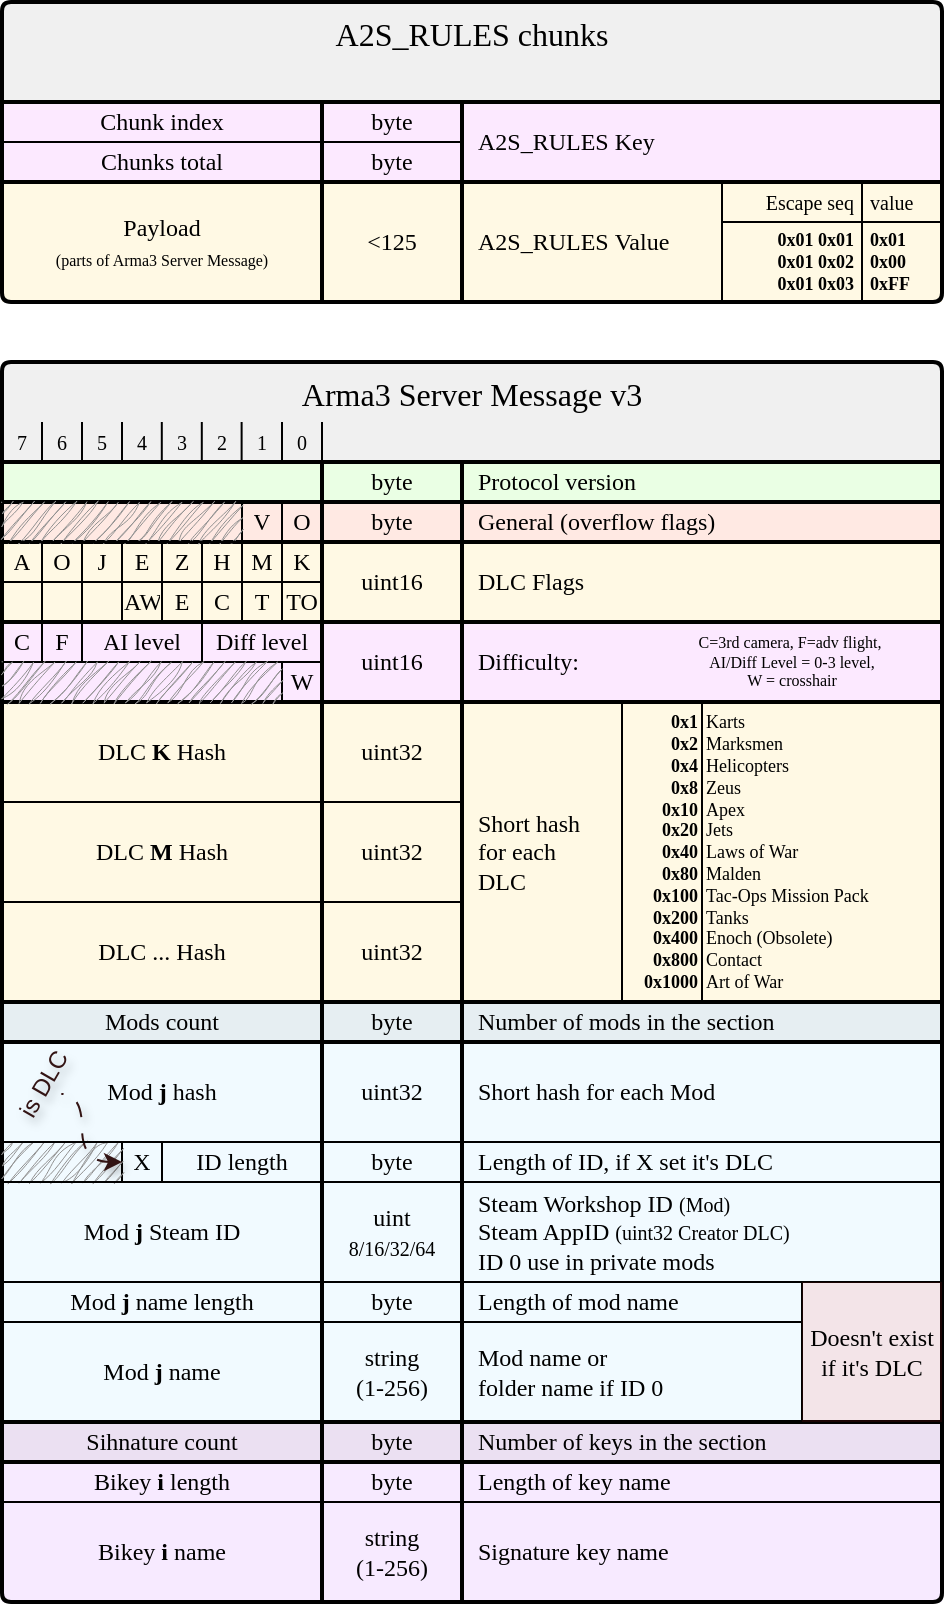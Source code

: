 <mxfile version="25.0.2">
  <diagram name="Страница — 1" id="1DhiaJtrOxg-ufhtKDFx">
    <mxGraphModel dx="1185" dy="1094" grid="1" gridSize="10" guides="1" tooltips="1" connect="1" arrows="1" fold="1" page="0" pageScale="1" pageWidth="827" pageHeight="1169" math="0" shadow="0">
      <root>
        <mxCell id="0" />
        <mxCell id="buXjULTb7Ma8A_ARaXhs-275" value="bg" style="" parent="0" />
        <mxCell id="buXjULTb7Ma8A_ARaXhs-273" value="" style="rounded=0;whiteSpace=wrap;html=1;strokeColor=none;fillColor=#D1EEFF;opacity=30;glass=0;" parent="buXjULTb7Ma8A_ARaXhs-275" vertex="1">
          <mxGeometry x="120" y="500" width="470" height="190" as="geometry" />
        </mxCell>
        <mxCell id="buXjULTb7Ma8A_ARaXhs-274" value="" style="rounded=0;whiteSpace=wrap;html=1;strokeColor=none;fillColor=#ADC6D4;opacity=30;glass=0;" parent="buXjULTb7Ma8A_ARaXhs-275" vertex="1">
          <mxGeometry x="120" y="480" width="470" height="20" as="geometry" />
        </mxCell>
        <mxCell id="buXjULTb7Ma8A_ARaXhs-277" value="" style="rounded=0;whiteSpace=wrap;html=1;strokeColor=none;fillColor=#FFEAA6;opacity=30;glass=0;" parent="buXjULTb7Ma8A_ARaXhs-275" vertex="1">
          <mxGeometry x="120" y="330" width="470" height="150" as="geometry" />
        </mxCell>
        <mxCell id="buXjULTb7Ma8A_ARaXhs-278" value="" style="rounded=0;whiteSpace=wrap;html=1;strokeColor=none;fillColor=#F3B5FF;opacity=30;glass=0;" parent="buXjULTb7Ma8A_ARaXhs-275" vertex="1">
          <mxGeometry x="120" y="290" width="470" height="40" as="geometry" />
        </mxCell>
        <mxCell id="buXjULTb7Ma8A_ARaXhs-276" value="" style="rounded=0;whiteSpace=wrap;html=1;strokeColor=none;fillColor=#FFEAA6;opacity=30;glass=0;" parent="buXjULTb7Ma8A_ARaXhs-275" vertex="1">
          <mxGeometry x="120" y="250" width="470" height="40" as="geometry" />
        </mxCell>
        <mxCell id="buXjULTb7Ma8A_ARaXhs-279" value="" style="rounded=0;whiteSpace=wrap;html=1;strokeColor=none;fillColor=#FFB7A1;opacity=30;glass=0;" parent="buXjULTb7Ma8A_ARaXhs-275" vertex="1">
          <mxGeometry x="120" y="230" width="470" height="20" as="geometry" />
        </mxCell>
        <mxCell id="buXjULTb7Ma8A_ARaXhs-280" value="" style="rounded=0;whiteSpace=wrap;html=1;strokeColor=none;fillColor=#B8FFA6;opacity=30;glass=0;" parent="buXjULTb7Ma8A_ARaXhs-275" vertex="1">
          <mxGeometry x="120" y="210" width="470" height="20" as="geometry" />
        </mxCell>
        <mxCell id="buXjULTb7Ma8A_ARaXhs-334" value="" style="rounded=0;whiteSpace=wrap;html=1;strokeColor=none;fillColor=#E3BAFF;opacity=30;glass=0;" parent="buXjULTb7Ma8A_ARaXhs-275" vertex="1">
          <mxGeometry x="120" y="710" width="470" height="70" as="geometry" />
        </mxCell>
        <mxCell id="buXjULTb7Ma8A_ARaXhs-335" value="" style="rounded=0;whiteSpace=wrap;html=1;strokeColor=none;fillColor=#BC9AD4;opacity=30;glass=0;" parent="buXjULTb7Ma8A_ARaXhs-275" vertex="1">
          <mxGeometry x="120" y="690" width="470" height="20" as="geometry" />
        </mxCell>
        <mxCell id="buXjULTb7Ma8A_ARaXhs-500" value="" style="rounded=0;whiteSpace=wrap;html=1;strokeColor=none;fillColor=#FFEAA6;opacity=30;glass=0;" parent="buXjULTb7Ma8A_ARaXhs-275" vertex="1">
          <mxGeometry x="120" y="70" width="470" height="60" as="geometry" />
        </mxCell>
        <mxCell id="buXjULTb7Ma8A_ARaXhs-501" value="" style="rounded=0;whiteSpace=wrap;html=1;strokeColor=none;fillColor=#F3B5FF;opacity=30;glass=0;" parent="buXjULTb7Ma8A_ARaXhs-275" vertex="1">
          <mxGeometry x="120" y="30" width="470" height="40" as="geometry" />
        </mxCell>
        <mxCell id="buXjULTb7Ma8A_ARaXhs-502" value="" style="rounded=0;whiteSpace=wrap;html=1;strokeColor=none;fillColor=#CCCCCC;opacity=30;glass=0;" parent="buXjULTb7Ma8A_ARaXhs-275" vertex="1">
          <mxGeometry x="120" y="-20" width="470" height="50" as="geometry" />
        </mxCell>
        <mxCell id="buXjULTb7Ma8A_ARaXhs-503" value="" style="rounded=0;whiteSpace=wrap;html=1;strokeColor=none;fillColor=#CCCCCC;opacity=30;glass=0;" parent="buXjULTb7Ma8A_ARaXhs-275" vertex="1">
          <mxGeometry x="120" y="160" width="470" height="50" as="geometry" />
        </mxCell>
        <mxCell id="1" value="table" style="" parent="0" />
        <mxCell id="yZcuGgpaBFYyNksr62-L-2" value="Arma3 Server Message v3" style="shape=table;childLayout=tableLayout;startSize=50;collapsible=0;recursiveResize=0;expand=0;fontSize=16;movable=1;resizable=1;rotatable=1;deletable=1;editable=1;locked=0;connectable=1;verticalAlign=top;strokeWidth=2;fontFamily=JetBrains Mono;fontSource=https%3A%2F%2Ffonts.googleapis.com%2Fcss%3Ffamily%3DJetBrains%2BMono;fillColor=none;rounded=1;arcSize=3;" parent="1" vertex="1">
          <mxGeometry x="120" y="160" width="470" height="620" as="geometry" />
        </mxCell>
        <mxCell id="yZcuGgpaBFYyNksr62-L-144" style="shape=tableRow;horizontal=0;swimlaneHead=0;swimlaneBody=0;top=0;left=0;strokeColor=inherit;bottom=0;right=0;dropTarget=0;fontStyle=0;fillColor=none;points=[[0,0.5],[1,0.5]];portConstraint=eastwest;startSize=0;collapsible=0;recursiveResize=0;expand=0;fontSize=16;fontFamily=JetBrains Mono;fontSource=https%3A%2F%2Ffonts.googleapis.com%2Fcss%3Ffamily%3DJetBrains%2BMono;" parent="yZcuGgpaBFYyNksr62-L-2" vertex="1">
          <mxGeometry y="50" width="470" height="20" as="geometry" />
        </mxCell>
        <mxCell id="yZcuGgpaBFYyNksr62-L-145" value="" style="swimlane;swimlaneHead=0;swimlaneBody=0;fontStyle=0;connectable=0;strokeColor=inherit;fillColor=none;startSize=0;collapsible=0;recursiveResize=0;expand=0;fontSize=16;fontFamily=JetBrains Mono;fontSource=https%3A%2F%2Ffonts.googleapis.com%2Fcss%3Ffamily%3DJetBrains%2BMono;" parent="yZcuGgpaBFYyNksr62-L-144" vertex="1">
          <mxGeometry width="160" height="20" as="geometry">
            <mxRectangle width="160" height="20" as="alternateBounds" />
          </mxGeometry>
        </mxCell>
        <mxCell id="yZcuGgpaBFYyNksr62-L-146" style="swimlane;swimlaneHead=0;swimlaneBody=0;fontStyle=0;connectable=0;strokeColor=inherit;fillColor=none;startSize=0;collapsible=0;recursiveResize=0;expand=0;fontSize=16;fontFamily=JetBrains Mono;fontSource=https%3A%2F%2Ffonts.googleapis.com%2Fcss%3Ffamily%3DJetBrains%2BMono;" parent="yZcuGgpaBFYyNksr62-L-144" vertex="1">
          <mxGeometry x="160" width="70" height="20" as="geometry">
            <mxRectangle width="70" height="20" as="alternateBounds" />
          </mxGeometry>
        </mxCell>
        <mxCell id="yZcuGgpaBFYyNksr62-L-329" value="byte" style="text;html=1;align=center;verticalAlign=middle;whiteSpace=wrap;rounded=0;fontFamily=JetBrains Mono;fontSource=https%3A%2F%2Ffonts.googleapis.com%2Fcss%3Ffamily%3DJetBrains%2BMono;" parent="yZcuGgpaBFYyNksr62-L-146" vertex="1">
          <mxGeometry width="70" height="20" as="geometry" />
        </mxCell>
        <mxCell id="yZcuGgpaBFYyNksr62-L-147" style="swimlane;swimlaneHead=0;swimlaneBody=0;fontStyle=0;connectable=0;strokeColor=inherit;fillColor=none;startSize=0;collapsible=0;recursiveResize=0;expand=0;fontSize=16;fontFamily=JetBrains Mono;fontSource=https%3A%2F%2Ffonts.googleapis.com%2Fcss%3Ffamily%3DJetBrains%2BMono;" parent="yZcuGgpaBFYyNksr62-L-144" vertex="1">
          <mxGeometry x="230" width="240" height="20" as="geometry">
            <mxRectangle width="240" height="20" as="alternateBounds" />
          </mxGeometry>
        </mxCell>
        <mxCell id="yZcuGgpaBFYyNksr62-L-179" value="Protocol version" style="text;html=1;align=left;verticalAlign=middle;whiteSpace=wrap;rounded=0;spacingLeft=6;fontFamily=JetBrains Mono;fontSource=https%3A%2F%2Ffonts.googleapis.com%2Fcss%3Ffamily%3DJetBrains%2BMono;" parent="yZcuGgpaBFYyNksr62-L-147" vertex="1">
          <mxGeometry width="240" height="20" as="geometry" />
        </mxCell>
        <mxCell id="yZcuGgpaBFYyNksr62-L-151" style="shape=tableRow;horizontal=0;swimlaneHead=0;swimlaneBody=0;top=0;left=0;strokeColor=inherit;bottom=0;right=0;dropTarget=0;fontStyle=0;fillColor=none;points=[[0,0.5],[1,0.5]];portConstraint=eastwest;startSize=0;collapsible=0;recursiveResize=0;expand=0;fontSize=16;fontFamily=JetBrains Mono;fontSource=https%3A%2F%2Ffonts.googleapis.com%2Fcss%3Ffamily%3DJetBrains%2BMono;" parent="yZcuGgpaBFYyNksr62-L-2" vertex="1">
          <mxGeometry y="70" width="470" height="20" as="geometry" />
        </mxCell>
        <mxCell id="yZcuGgpaBFYyNksr62-L-152" style="swimlane;swimlaneHead=0;swimlaneBody=0;fontStyle=0;connectable=0;strokeColor=inherit;fillColor=none;startSize=0;collapsible=0;recursiveResize=0;expand=0;fontSize=12;fontFamily=JetBrains Mono;fontSource=https%3A%2F%2Ffonts.googleapis.com%2Fcss%3Ffamily%3DJetBrains%2BMono;" parent="yZcuGgpaBFYyNksr62-L-151" vertex="1">
          <mxGeometry width="160" height="20" as="geometry">
            <mxRectangle width="160" height="20" as="alternateBounds" />
          </mxGeometry>
        </mxCell>
        <mxCell id="yZcuGgpaBFYyNksr62-L-69" value="" style="shape=table;startSize=0;container=1;collapsible=0;childLayout=tableLayout;fontSize=12;movable=1;resizable=1;rotatable=1;deletable=1;editable=1;locked=0;connectable=1;fillColor=none;fontFamily=JetBrains Mono;fontSource=https%3A%2F%2Ffonts.googleapis.com%2Fcss%3Ffamily%3DJetBrains%2BMono;" parent="yZcuGgpaBFYyNksr62-L-152" vertex="1">
          <mxGeometry width="160" height="20" as="geometry" />
        </mxCell>
        <mxCell id="yZcuGgpaBFYyNksr62-L-74" value="" style="shape=tableRow;horizontal=0;startSize=0;swimlaneHead=0;swimlaneBody=0;strokeColor=inherit;top=0;left=0;bottom=0;right=0;collapsible=0;dropTarget=0;fillColor=none;points=[[0,0.5],[1,0.5]];portConstraint=eastwest;fontSize=12;movable=1;resizable=1;rotatable=1;deletable=1;editable=1;locked=0;connectable=1;fontFamily=JetBrains Mono;fontSource=https%3A%2F%2Ffonts.googleapis.com%2Fcss%3Ffamily%3DJetBrains%2BMono;" parent="yZcuGgpaBFYyNksr62-L-69" vertex="1">
          <mxGeometry width="160" height="20" as="geometry" />
        </mxCell>
        <mxCell id="yZcuGgpaBFYyNksr62-L-104" style="shape=partialRectangle;html=1;whiteSpace=wrap;connectable=1;strokeColor=inherit;overflow=hidden;fillColor=#919191;top=0;left=0;bottom=0;right=0;pointerEvents=1;fontSize=12;movable=1;resizable=1;rotatable=1;deletable=1;editable=1;locked=0;fillStyle=hatch;sketch=1;curveFitting=1;jiggle=2;fontFamily=JetBrains Mono;fontSource=https%3A%2F%2Ffonts.googleapis.com%2Fcss%3Ffamily%3DJetBrains%2BMono;" parent="yZcuGgpaBFYyNksr62-L-74" vertex="1">
          <mxGeometry width="120" height="20" as="geometry">
            <mxRectangle width="120" height="20" as="alternateBounds" />
          </mxGeometry>
        </mxCell>
        <mxCell id="yZcuGgpaBFYyNksr62-L-75" value="V" style="shape=partialRectangle;html=1;whiteSpace=wrap;connectable=1;strokeColor=inherit;overflow=hidden;fillColor=none;top=0;left=0;bottom=0;right=0;pointerEvents=1;fontSize=12;movable=1;resizable=1;rotatable=1;deletable=1;editable=1;locked=0;fontFamily=JetBrains Mono;fontSource=https%3A%2F%2Ffonts.googleapis.com%2Fcss%3Ffamily%3DJetBrains%2BMono;" parent="yZcuGgpaBFYyNksr62-L-74" vertex="1">
          <mxGeometry x="120" width="20" height="20" as="geometry">
            <mxRectangle width="20" height="20" as="alternateBounds" />
          </mxGeometry>
        </mxCell>
        <mxCell id="yZcuGgpaBFYyNksr62-L-76" value="O" style="shape=partialRectangle;html=1;whiteSpace=wrap;connectable=1;strokeColor=inherit;overflow=hidden;fillColor=none;top=0;left=0;bottom=0;right=0;pointerEvents=1;fontSize=12;movable=1;resizable=1;rotatable=1;deletable=1;editable=1;locked=0;fontFamily=JetBrains Mono;fontSource=https%3A%2F%2Ffonts.googleapis.com%2Fcss%3Ffamily%3DJetBrains%2BMono;" parent="yZcuGgpaBFYyNksr62-L-74" vertex="1">
          <mxGeometry x="140" width="20" height="20" as="geometry">
            <mxRectangle width="20" height="20" as="alternateBounds" />
          </mxGeometry>
        </mxCell>
        <mxCell id="yZcuGgpaBFYyNksr62-L-153" value="" style="swimlane;swimlaneHead=0;swimlaneBody=0;fontStyle=0;connectable=0;strokeColor=inherit;fillColor=none;startSize=0;collapsible=0;recursiveResize=0;expand=0;fontSize=16;spacing=0;fontColor=default;align=center;verticalAlign=middle;fontFamily=JetBrains Mono;fontSource=https%3A%2F%2Ffonts.googleapis.com%2Fcss%3Ffamily%3DJetBrains%2BMono;" parent="yZcuGgpaBFYyNksr62-L-151" vertex="1">
          <mxGeometry x="160" width="70" height="20" as="geometry">
            <mxRectangle width="70" height="20" as="alternateBounds" />
          </mxGeometry>
        </mxCell>
        <mxCell id="yZcuGgpaBFYyNksr62-L-328" value="byte" style="text;html=1;align=center;verticalAlign=middle;whiteSpace=wrap;rounded=0;fontFamily=JetBrains Mono;fontSource=https%3A%2F%2Ffonts.googleapis.com%2Fcss%3Ffamily%3DJetBrains%2BMono;" parent="yZcuGgpaBFYyNksr62-L-153" vertex="1">
          <mxGeometry width="70" height="20" as="geometry" />
        </mxCell>
        <mxCell id="yZcuGgpaBFYyNksr62-L-154" value="" style="swimlane;swimlaneHead=0;swimlaneBody=0;fontStyle=0;connectable=0;strokeColor=inherit;fillColor=none;startSize=0;collapsible=0;recursiveResize=0;expand=0;fontSize=16;textShadow=0;labelPosition=center;verticalLabelPosition=middle;align=center;verticalAlign=middle;spacingLeft=6;fontFamily=JetBrains Mono;fontSource=https%3A%2F%2Ffonts.googleapis.com%2Fcss%3Ffamily%3DJetBrains%2BMono;" parent="yZcuGgpaBFYyNksr62-L-151" vertex="1">
          <mxGeometry x="230" width="240" height="20" as="geometry">
            <mxRectangle width="240" height="20" as="alternateBounds" />
          </mxGeometry>
        </mxCell>
        <mxCell id="yZcuGgpaBFYyNksr62-L-178" value="General (overflow flags)" style="text;html=1;align=left;verticalAlign=middle;whiteSpace=wrap;rounded=0;fontFamily=JetBrains Mono;fontSize=12;fontColor=default;spacingLeft=6;fontSource=https%3A%2F%2Ffonts.googleapis.com%2Fcss%3Ffamily%3DJetBrains%2BMono;" parent="yZcuGgpaBFYyNksr62-L-154" vertex="1">
          <mxGeometry width="240" height="20" as="geometry" />
        </mxCell>
        <mxCell id="yZcuGgpaBFYyNksr62-L-7" value="" style="shape=tableRow;horizontal=0;swimlaneHead=0;swimlaneBody=0;top=0;left=0;strokeColor=inherit;bottom=0;right=0;dropTarget=0;fontStyle=0;fillColor=none;points=[[0,0.5],[1,0.5]];portConstraint=eastwest;startSize=0;collapsible=0;recursiveResize=0;expand=0;fontSize=16;fontFamily=JetBrains Mono;fontSource=https%3A%2F%2Ffonts.googleapis.com%2Fcss%3Ffamily%3DJetBrains%2BMono;" parent="yZcuGgpaBFYyNksr62-L-2" vertex="1">
          <mxGeometry y="90" width="470" height="40" as="geometry" />
        </mxCell>
        <mxCell id="yZcuGgpaBFYyNksr62-L-61" style="swimlane;swimlaneHead=0;swimlaneBody=0;fontStyle=0;connectable=0;strokeColor=inherit;fillColor=none;startSize=0;collapsible=0;recursiveResize=0;expand=0;fontSize=12;fontFamily=JetBrains Mono;fontSource=https%3A%2F%2Ffonts.googleapis.com%2Fcss%3Ffamily%3DJetBrains%2BMono;" parent="yZcuGgpaBFYyNksr62-L-7" vertex="1">
          <mxGeometry width="160" height="40" as="geometry">
            <mxRectangle width="160" height="40" as="alternateBounds" />
          </mxGeometry>
        </mxCell>
        <mxCell id="yZcuGgpaBFYyNksr62-L-95" value="" style="shape=table;startSize=0;container=1;collapsible=0;childLayout=tableLayout;fontSize=12;movable=1;resizable=1;rotatable=1;deletable=1;editable=1;locked=0;connectable=1;fillColor=none;fontFamily=JetBrains Mono;fontSource=https%3A%2F%2Ffonts.googleapis.com%2Fcss%3Ffamily%3DJetBrains%2BMono;" parent="yZcuGgpaBFYyNksr62-L-61" vertex="1">
          <mxGeometry width="160" height="20" as="geometry" />
        </mxCell>
        <mxCell id="yZcuGgpaBFYyNksr62-L-96" value="" style="shape=tableRow;horizontal=0;startSize=0;swimlaneHead=0;swimlaneBody=0;strokeColor=inherit;top=0;left=0;bottom=0;right=0;collapsible=0;dropTarget=0;fillColor=none;points=[[0,0.5],[1,0.5]];portConstraint=eastwest;fontSize=12;movable=1;resizable=1;rotatable=1;deletable=1;editable=1;locked=0;connectable=1;fontFamily=JetBrains Mono;fontSource=https%3A%2F%2Ffonts.googleapis.com%2Fcss%3Ffamily%3DJetBrains%2BMono;" parent="yZcuGgpaBFYyNksr62-L-95" vertex="1">
          <mxGeometry width="160" height="20" as="geometry" />
        </mxCell>
        <mxCell id="yZcuGgpaBFYyNksr62-L-111" value="A" style="shape=partialRectangle;html=1;whiteSpace=wrap;connectable=1;strokeColor=inherit;overflow=hidden;fillColor=none;top=0;left=0;bottom=0;right=0;pointerEvents=1;fontSize=12;movable=1;resizable=1;rotatable=1;deletable=1;editable=1;locked=0;fontFamily=JetBrains Mono;fontSource=https%3A%2F%2Ffonts.googleapis.com%2Fcss%3Ffamily%3DJetBrains%2BMono;" parent="yZcuGgpaBFYyNksr62-L-96" vertex="1">
          <mxGeometry width="20" height="20" as="geometry">
            <mxRectangle width="20" height="20" as="alternateBounds" />
          </mxGeometry>
        </mxCell>
        <mxCell id="yZcuGgpaBFYyNksr62-L-97" value="O" style="shape=partialRectangle;html=1;whiteSpace=wrap;connectable=1;strokeColor=inherit;overflow=hidden;fillColor=none;top=0;left=0;bottom=0;right=0;pointerEvents=1;fontSize=12;movable=1;resizable=1;rotatable=1;deletable=1;editable=1;locked=0;fontFamily=JetBrains Mono;fontSource=https%3A%2F%2Ffonts.googleapis.com%2Fcss%3Ffamily%3DJetBrains%2BMono;" parent="yZcuGgpaBFYyNksr62-L-96" vertex="1">
          <mxGeometry x="20" width="20" height="20" as="geometry">
            <mxRectangle width="20" height="20" as="alternateBounds" />
          </mxGeometry>
        </mxCell>
        <mxCell id="yZcuGgpaBFYyNksr62-L-98" value="J" style="shape=partialRectangle;html=1;whiteSpace=wrap;connectable=1;strokeColor=inherit;overflow=hidden;fillColor=none;top=0;left=0;bottom=0;right=0;pointerEvents=1;fontSize=12;movable=1;resizable=1;rotatable=1;deletable=1;editable=1;locked=0;fontFamily=JetBrains Mono;fontSource=https%3A%2F%2Ffonts.googleapis.com%2Fcss%3Ffamily%3DJetBrains%2BMono;" parent="yZcuGgpaBFYyNksr62-L-96" vertex="1">
          <mxGeometry x="40" width="20" height="20" as="geometry">
            <mxRectangle width="20" height="20" as="alternateBounds" />
          </mxGeometry>
        </mxCell>
        <mxCell id="yZcuGgpaBFYyNksr62-L-99" value="E" style="shape=partialRectangle;html=1;whiteSpace=wrap;connectable=1;strokeColor=inherit;overflow=hidden;fillColor=none;top=0;left=0;bottom=0;right=0;pointerEvents=1;fontSize=12;movable=1;resizable=1;rotatable=1;deletable=1;editable=1;locked=0;fontFamily=JetBrains Mono;fontSource=https%3A%2F%2Ffonts.googleapis.com%2Fcss%3Ffamily%3DJetBrains%2BMono;" parent="yZcuGgpaBFYyNksr62-L-96" vertex="1">
          <mxGeometry x="60" width="20" height="20" as="geometry">
            <mxRectangle width="20" height="20" as="alternateBounds" />
          </mxGeometry>
        </mxCell>
        <mxCell id="yZcuGgpaBFYyNksr62-L-100" value="Z" style="shape=partialRectangle;html=1;whiteSpace=wrap;connectable=1;strokeColor=inherit;overflow=hidden;fillColor=none;top=0;left=0;bottom=0;right=0;pointerEvents=1;fontSize=12;movable=1;resizable=1;rotatable=1;deletable=1;editable=1;locked=0;fontFamily=JetBrains Mono;fontSource=https%3A%2F%2Ffonts.googleapis.com%2Fcss%3Ffamily%3DJetBrains%2BMono;" parent="yZcuGgpaBFYyNksr62-L-96" vertex="1">
          <mxGeometry x="80" width="20" height="20" as="geometry">
            <mxRectangle width="20" height="20" as="alternateBounds" />
          </mxGeometry>
        </mxCell>
        <mxCell id="yZcuGgpaBFYyNksr62-L-101" value="H" style="shape=partialRectangle;html=1;whiteSpace=wrap;connectable=1;strokeColor=inherit;overflow=hidden;fillColor=none;top=0;left=0;bottom=0;right=0;pointerEvents=1;fontSize=12;movable=1;resizable=1;rotatable=1;deletable=1;editable=1;locked=0;fontFamily=JetBrains Mono;fontSource=https%3A%2F%2Ffonts.googleapis.com%2Fcss%3Ffamily%3DJetBrains%2BMono;" parent="yZcuGgpaBFYyNksr62-L-96" vertex="1">
          <mxGeometry x="100" width="20" height="20" as="geometry">
            <mxRectangle width="20" height="20" as="alternateBounds" />
          </mxGeometry>
        </mxCell>
        <mxCell id="yZcuGgpaBFYyNksr62-L-103" value="M" style="shape=partialRectangle;html=1;whiteSpace=wrap;connectable=1;strokeColor=inherit;overflow=hidden;fillColor=none;top=0;left=0;bottom=0;right=0;pointerEvents=1;fontSize=12;movable=1;resizable=1;rotatable=1;deletable=1;editable=1;locked=0;fontFamily=JetBrains Mono;fontSource=https%3A%2F%2Ffonts.googleapis.com%2Fcss%3Ffamily%3DJetBrains%2BMono;" parent="yZcuGgpaBFYyNksr62-L-96" vertex="1">
          <mxGeometry x="120" width="20" height="20" as="geometry">
            <mxRectangle width="20" height="20" as="alternateBounds" />
          </mxGeometry>
        </mxCell>
        <mxCell id="yZcuGgpaBFYyNksr62-L-112" value="K" style="shape=partialRectangle;html=1;whiteSpace=wrap;connectable=1;strokeColor=inherit;overflow=hidden;fillColor=none;top=0;left=0;bottom=0;right=0;pointerEvents=1;fontSize=12;movable=1;resizable=1;rotatable=1;deletable=1;editable=1;locked=0;fontFamily=JetBrains Mono;fontSource=https%3A%2F%2Ffonts.googleapis.com%2Fcss%3Ffamily%3DJetBrains%2BMono;" parent="yZcuGgpaBFYyNksr62-L-96" vertex="1">
          <mxGeometry x="140" width="20" height="20" as="geometry">
            <mxRectangle width="20" height="20" as="alternateBounds" />
          </mxGeometry>
        </mxCell>
        <mxCell id="yZcuGgpaBFYyNksr62-L-122" value="" style="shape=table;startSize=0;container=1;collapsible=0;childLayout=tableLayout;fontSize=12;movable=1;resizable=1;rotatable=1;deletable=1;editable=1;locked=0;connectable=1;fillColor=none;fontFamily=JetBrains Mono;fontSource=https%3A%2F%2Ffonts.googleapis.com%2Fcss%3Ffamily%3DJetBrains%2BMono;" parent="yZcuGgpaBFYyNksr62-L-61" vertex="1">
          <mxGeometry y="20" width="160" height="20" as="geometry" />
        </mxCell>
        <mxCell id="yZcuGgpaBFYyNksr62-L-123" value="" style="shape=tableRow;horizontal=0;startSize=0;swimlaneHead=0;swimlaneBody=0;strokeColor=inherit;top=0;left=0;bottom=0;right=0;collapsible=0;dropTarget=0;fillColor=none;points=[[0,0.5],[1,0.5]];portConstraint=eastwest;fontSize=12;movable=1;resizable=1;rotatable=1;deletable=1;editable=1;locked=0;connectable=1;fontFamily=JetBrains Mono;fontSource=https%3A%2F%2Ffonts.googleapis.com%2Fcss%3Ffamily%3DJetBrains%2BMono;" parent="yZcuGgpaBFYyNksr62-L-122" vertex="1">
          <mxGeometry width="160" height="20" as="geometry" />
        </mxCell>
        <mxCell id="yZcuGgpaBFYyNksr62-L-124" style="shape=partialRectangle;html=1;whiteSpace=wrap;connectable=1;strokeColor=inherit;overflow=hidden;fillColor=none;top=0;left=0;bottom=0;right=0;pointerEvents=1;fontSize=12;movable=1;resizable=1;rotatable=1;deletable=1;editable=1;locked=0;fontFamily=JetBrains Mono;fontSource=https%3A%2F%2Ffonts.googleapis.com%2Fcss%3Ffamily%3DJetBrains%2BMono;" parent="yZcuGgpaBFYyNksr62-L-123" vertex="1">
          <mxGeometry width="20" height="20" as="geometry">
            <mxRectangle width="20" height="20" as="alternateBounds" />
          </mxGeometry>
        </mxCell>
        <mxCell id="yZcuGgpaBFYyNksr62-L-125" value="" style="shape=partialRectangle;html=1;whiteSpace=wrap;connectable=1;strokeColor=inherit;overflow=hidden;fillColor=none;top=0;left=0;bottom=0;right=0;pointerEvents=1;fontSize=12;movable=1;resizable=1;rotatable=1;deletable=1;editable=1;locked=0;fontFamily=JetBrains Mono;fontSource=https%3A%2F%2Ffonts.googleapis.com%2Fcss%3Ffamily%3DJetBrains%2BMono;" parent="yZcuGgpaBFYyNksr62-L-123" vertex="1">
          <mxGeometry x="20" width="20" height="20" as="geometry">
            <mxRectangle width="20" height="20" as="alternateBounds" />
          </mxGeometry>
        </mxCell>
        <mxCell id="yZcuGgpaBFYyNksr62-L-126" value="" style="shape=partialRectangle;html=1;whiteSpace=wrap;connectable=1;strokeColor=inherit;overflow=hidden;fillColor=none;top=0;left=0;bottom=0;right=0;pointerEvents=1;fontSize=12;movable=1;resizable=1;rotatable=1;deletable=1;editable=1;locked=0;fontFamily=JetBrains Mono;fontSource=https%3A%2F%2Ffonts.googleapis.com%2Fcss%3Ffamily%3DJetBrains%2BMono;" parent="yZcuGgpaBFYyNksr62-L-123" vertex="1">
          <mxGeometry x="40" width="20" height="20" as="geometry">
            <mxRectangle width="20" height="20" as="alternateBounds" />
          </mxGeometry>
        </mxCell>
        <mxCell id="yZcuGgpaBFYyNksr62-L-127" value="AW" style="shape=partialRectangle;html=1;whiteSpace=wrap;connectable=1;strokeColor=inherit;overflow=hidden;fillColor=none;top=0;left=0;bottom=0;right=0;pointerEvents=1;fontSize=12;movable=1;resizable=1;rotatable=1;deletable=1;editable=1;locked=0;fontFamily=JetBrains Mono;fontSource=https%3A%2F%2Ffonts.googleapis.com%2Fcss%3Ffamily%3DJetBrains%2BMono;" parent="yZcuGgpaBFYyNksr62-L-123" vertex="1">
          <mxGeometry x="60" width="20" height="20" as="geometry">
            <mxRectangle width="20" height="20" as="alternateBounds" />
          </mxGeometry>
        </mxCell>
        <mxCell id="yZcuGgpaBFYyNksr62-L-128" value="E" style="shape=partialRectangle;html=1;whiteSpace=wrap;connectable=1;strokeColor=inherit;overflow=hidden;fillColor=none;top=0;left=0;bottom=0;right=0;pointerEvents=1;fontSize=12;movable=1;resizable=1;rotatable=1;deletable=1;editable=1;locked=0;fontFamily=JetBrains Mono;fontSource=https%3A%2F%2Ffonts.googleapis.com%2Fcss%3Ffamily%3DJetBrains%2BMono;" parent="yZcuGgpaBFYyNksr62-L-123" vertex="1">
          <mxGeometry x="80" width="20" height="20" as="geometry">
            <mxRectangle width="20" height="20" as="alternateBounds" />
          </mxGeometry>
        </mxCell>
        <mxCell id="yZcuGgpaBFYyNksr62-L-129" value="C" style="shape=partialRectangle;html=1;whiteSpace=wrap;connectable=1;strokeColor=inherit;overflow=hidden;fillColor=none;top=0;left=0;bottom=0;right=0;pointerEvents=1;fontSize=12;movable=1;resizable=1;rotatable=1;deletable=1;editable=1;locked=0;fontFamily=JetBrains Mono;fontSource=https%3A%2F%2Ffonts.googleapis.com%2Fcss%3Ffamily%3DJetBrains%2BMono;" parent="yZcuGgpaBFYyNksr62-L-123" vertex="1">
          <mxGeometry x="100" width="20" height="20" as="geometry">
            <mxRectangle width="20" height="20" as="alternateBounds" />
          </mxGeometry>
        </mxCell>
        <mxCell id="yZcuGgpaBFYyNksr62-L-130" value="T" style="shape=partialRectangle;html=1;whiteSpace=wrap;connectable=1;strokeColor=inherit;overflow=hidden;fillColor=none;top=0;left=0;bottom=0;right=0;pointerEvents=1;fontSize=12;movable=1;resizable=1;rotatable=1;deletable=1;editable=1;locked=0;fontFamily=JetBrains Mono;fontSource=https%3A%2F%2Ffonts.googleapis.com%2Fcss%3Ffamily%3DJetBrains%2BMono;" parent="yZcuGgpaBFYyNksr62-L-123" vertex="1">
          <mxGeometry x="120" width="20" height="20" as="geometry">
            <mxRectangle width="20" height="20" as="alternateBounds" />
          </mxGeometry>
        </mxCell>
        <mxCell id="yZcuGgpaBFYyNksr62-L-131" value="TO" style="shape=partialRectangle;html=1;whiteSpace=wrap;connectable=1;strokeColor=inherit;overflow=hidden;fillColor=none;top=0;left=0;bottom=0;right=0;pointerEvents=1;fontSize=12;movable=1;resizable=1;rotatable=1;deletable=1;editable=1;locked=0;fontFamily=JetBrains Mono;fontSource=https%3A%2F%2Ffonts.googleapis.com%2Fcss%3Ffamily%3DJetBrains%2BMono;" parent="yZcuGgpaBFYyNksr62-L-123" vertex="1">
          <mxGeometry x="140" width="20" height="20" as="geometry">
            <mxRectangle width="20" height="20" as="alternateBounds" />
          </mxGeometry>
        </mxCell>
        <mxCell id="yZcuGgpaBFYyNksr62-L-8" value="" style="swimlane;swimlaneHead=0;swimlaneBody=0;fontStyle=0;connectable=0;strokeColor=inherit;fillColor=none;startSize=0;collapsible=0;recursiveResize=0;expand=0;fontSize=16;fontFamily=JetBrains Mono;fontSource=https%3A%2F%2Ffonts.googleapis.com%2Fcss%3Ffamily%3DJetBrains%2BMono;" parent="yZcuGgpaBFYyNksr62-L-7" vertex="1">
          <mxGeometry x="160" width="70" height="40" as="geometry">
            <mxRectangle width="70" height="40" as="alternateBounds" />
          </mxGeometry>
        </mxCell>
        <mxCell id="yZcuGgpaBFYyNksr62-L-327" value="uint16" style="text;html=1;align=center;verticalAlign=middle;whiteSpace=wrap;rounded=0;fontFamily=JetBrains Mono;fontSource=https%3A%2F%2Ffonts.googleapis.com%2Fcss%3Ffamily%3DJetBrains%2BMono;" parent="yZcuGgpaBFYyNksr62-L-8" vertex="1">
          <mxGeometry width="70" height="40" as="geometry" />
        </mxCell>
        <mxCell id="yZcuGgpaBFYyNksr62-L-9" value="" style="swimlane;swimlaneHead=0;swimlaneBody=0;fontStyle=0;connectable=0;strokeColor=inherit;fillColor=none;startSize=0;collapsible=0;recursiveResize=0;expand=0;fontSize=16;fontFamily=JetBrains Mono;fontSource=https%3A%2F%2Ffonts.googleapis.com%2Fcss%3Ffamily%3DJetBrains%2BMono;" parent="yZcuGgpaBFYyNksr62-L-7" vertex="1">
          <mxGeometry x="230" width="240" height="40" as="geometry">
            <mxRectangle width="240" height="40" as="alternateBounds" />
          </mxGeometry>
        </mxCell>
        <mxCell id="yZcuGgpaBFYyNksr62-L-11" value="" style="shape=tableRow;horizontal=0;swimlaneHead=0;swimlaneBody=0;top=0;left=0;strokeColor=inherit;bottom=0;right=0;dropTarget=0;fontStyle=0;fillColor=none;points=[[0,0.5],[1,0.5]];portConstraint=eastwest;startSize=0;collapsible=0;recursiveResize=0;expand=0;fontSize=16;fontFamily=JetBrains Mono;fontSource=https%3A%2F%2Ffonts.googleapis.com%2Fcss%3Ffamily%3DJetBrains%2BMono;" parent="yZcuGgpaBFYyNksr62-L-2" vertex="1">
          <mxGeometry y="130" width="470" height="40" as="geometry" />
        </mxCell>
        <mxCell id="yZcuGgpaBFYyNksr62-L-62" style="swimlane;swimlaneHead=0;swimlaneBody=0;fontStyle=0;connectable=0;strokeColor=inherit;fillColor=none;startSize=0;collapsible=0;recursiveResize=0;expand=0;fontSize=16;fontFamily=JetBrains Mono;fontSource=https%3A%2F%2Ffonts.googleapis.com%2Fcss%3Ffamily%3DJetBrains%2BMono;" parent="yZcuGgpaBFYyNksr62-L-11" vertex="1">
          <mxGeometry width="160" height="40" as="geometry">
            <mxRectangle width="160" height="40" as="alternateBounds" />
          </mxGeometry>
        </mxCell>
        <mxCell id="yZcuGgpaBFYyNksr62-L-132" value="" style="shape=table;startSize=0;container=1;collapsible=0;childLayout=tableLayout;fontSize=16;movable=1;resizable=1;rotatable=1;deletable=1;editable=1;locked=0;connectable=1;fillColor=none;fontFamily=JetBrains Mono;fontSource=https%3A%2F%2Ffonts.googleapis.com%2Fcss%3Ffamily%3DJetBrains%2BMono;" parent="yZcuGgpaBFYyNksr62-L-62" vertex="1">
          <mxGeometry width="160" height="20" as="geometry" />
        </mxCell>
        <mxCell id="yZcuGgpaBFYyNksr62-L-133" value="" style="shape=tableRow;horizontal=0;startSize=0;swimlaneHead=0;swimlaneBody=0;strokeColor=inherit;top=0;left=0;bottom=0;right=0;collapsible=0;dropTarget=0;fillColor=none;points=[[0,0.5],[1,0.5]];portConstraint=eastwest;fontSize=16;movable=1;resizable=1;rotatable=1;deletable=1;editable=1;locked=0;connectable=1;fontFamily=JetBrains Mono;fontSource=https%3A%2F%2Ffonts.googleapis.com%2Fcss%3Ffamily%3DJetBrains%2BMono;" parent="yZcuGgpaBFYyNksr62-L-132" vertex="1">
          <mxGeometry width="160" height="20" as="geometry" />
        </mxCell>
        <mxCell id="yZcuGgpaBFYyNksr62-L-134" value="C" style="shape=partialRectangle;html=1;whiteSpace=wrap;connectable=1;strokeColor=inherit;overflow=hidden;fillColor=none;top=0;left=0;bottom=0;right=0;pointerEvents=1;fontSize=12;movable=1;resizable=1;rotatable=1;deletable=1;editable=1;locked=0;fontFamily=JetBrains Mono;fontSource=https%3A%2F%2Ffonts.googleapis.com%2Fcss%3Ffamily%3DJetBrains%2BMono;" parent="yZcuGgpaBFYyNksr62-L-133" vertex="1">
          <mxGeometry width="20" height="20" as="geometry">
            <mxRectangle width="20" height="20" as="alternateBounds" />
          </mxGeometry>
        </mxCell>
        <mxCell id="yZcuGgpaBFYyNksr62-L-135" value="F" style="shape=partialRectangle;html=1;whiteSpace=wrap;connectable=1;strokeColor=inherit;overflow=hidden;fillColor=none;top=0;left=0;bottom=0;right=0;pointerEvents=1;fontSize=12;movable=1;resizable=1;rotatable=1;deletable=1;editable=1;locked=0;fontFamily=JetBrains Mono;fontSource=https%3A%2F%2Ffonts.googleapis.com%2Fcss%3Ffamily%3DJetBrains%2BMono;" parent="yZcuGgpaBFYyNksr62-L-133" vertex="1">
          <mxGeometry x="20" width="20" height="20" as="geometry">
            <mxRectangle width="20" height="20" as="alternateBounds" />
          </mxGeometry>
        </mxCell>
        <mxCell id="yZcuGgpaBFYyNksr62-L-136" value="AI level" style="shape=partialRectangle;html=1;whiteSpace=wrap;connectable=1;strokeColor=inherit;overflow=hidden;fillColor=none;top=0;left=0;bottom=0;right=0;pointerEvents=1;fontSize=12;movable=1;resizable=1;rotatable=1;deletable=1;editable=1;locked=0;rowspan=1;colspan=3;fontFamily=JetBrains Mono;fontSource=https%3A%2F%2Ffonts.googleapis.com%2Fcss%3Ffamily%3DJetBrains%2BMono;" parent="yZcuGgpaBFYyNksr62-L-133" vertex="1">
          <mxGeometry x="40" width="60" height="20" as="geometry">
            <mxRectangle width="20" height="20" as="alternateBounds" />
          </mxGeometry>
        </mxCell>
        <mxCell id="yZcuGgpaBFYyNksr62-L-137" value="" style="shape=partialRectangle;html=1;whiteSpace=wrap;connectable=1;strokeColor=inherit;overflow=hidden;fillColor=none;top=0;left=0;bottom=0;right=0;pointerEvents=1;fontSize=16;movable=1;resizable=1;rotatable=1;deletable=1;editable=1;locked=0;" parent="yZcuGgpaBFYyNksr62-L-133" vertex="1" visible="0">
          <mxGeometry x="60" width="20" height="20" as="geometry">
            <mxRectangle width="20" height="20" as="alternateBounds" />
          </mxGeometry>
        </mxCell>
        <mxCell id="yZcuGgpaBFYyNksr62-L-138" style="shape=partialRectangle;html=1;whiteSpace=wrap;connectable=1;strokeColor=inherit;overflow=hidden;fillColor=none;top=0;left=0;bottom=0;right=0;pointerEvents=1;fontSize=16;movable=1;resizable=1;rotatable=1;deletable=1;editable=1;locked=0;" parent="yZcuGgpaBFYyNksr62-L-133" vertex="1" visible="0">
          <mxGeometry x="80" width="20" height="20" as="geometry">
            <mxRectangle width="20" height="20" as="alternateBounds" />
          </mxGeometry>
        </mxCell>
        <mxCell id="yZcuGgpaBFYyNksr62-L-139" value="Diff level" style="shape=partialRectangle;html=1;whiteSpace=wrap;connectable=1;strokeColor=inherit;overflow=hidden;fillColor=none;top=0;left=0;bottom=0;right=0;pointerEvents=1;fontSize=12;movable=1;resizable=1;rotatable=1;deletable=1;editable=1;locked=0;rowspan=1;colspan=3;fontFamily=JetBrains Mono;fontSource=https%3A%2F%2Ffonts.googleapis.com%2Fcss%3Ffamily%3DJetBrains%2BMono;" parent="yZcuGgpaBFYyNksr62-L-133" vertex="1">
          <mxGeometry x="100" width="60" height="20" as="geometry">
            <mxRectangle width="20" height="20" as="alternateBounds" />
          </mxGeometry>
        </mxCell>
        <mxCell id="yZcuGgpaBFYyNksr62-L-140" style="shape=partialRectangle;html=1;whiteSpace=wrap;connectable=1;strokeColor=inherit;overflow=hidden;fillColor=none;top=0;left=0;bottom=0;right=0;pointerEvents=1;fontSize=16;movable=1;resizable=1;rotatable=1;deletable=1;editable=1;locked=0;" parent="yZcuGgpaBFYyNksr62-L-133" vertex="1" visible="0">
          <mxGeometry x="120" width="20" height="20" as="geometry">
            <mxRectangle width="20" height="20" as="alternateBounds" />
          </mxGeometry>
        </mxCell>
        <mxCell id="yZcuGgpaBFYyNksr62-L-141" style="shape=partialRectangle;html=1;whiteSpace=wrap;connectable=1;strokeColor=inherit;overflow=hidden;fillColor=none;top=0;left=0;bottom=0;right=0;pointerEvents=1;fontSize=16;movable=1;resizable=1;rotatable=1;deletable=1;editable=1;locked=0;" parent="yZcuGgpaBFYyNksr62-L-133" vertex="1" visible="0">
          <mxGeometry x="140" width="20" height="20" as="geometry">
            <mxRectangle width="20" height="20" as="alternateBounds" />
          </mxGeometry>
        </mxCell>
        <mxCell id="yZcuGgpaBFYyNksr62-L-105" value="" style="shape=table;startSize=0;container=1;collapsible=0;childLayout=tableLayout;fontSize=16;movable=1;resizable=1;rotatable=1;deletable=1;editable=1;locked=0;connectable=1;fillColor=none;fontFamily=JetBrains Mono;fontSource=https%3A%2F%2Ffonts.googleapis.com%2Fcss%3Ffamily%3DJetBrains%2BMono;" parent="yZcuGgpaBFYyNksr62-L-62" vertex="1">
          <mxGeometry y="20" width="160" height="20" as="geometry" />
        </mxCell>
        <mxCell id="yZcuGgpaBFYyNksr62-L-106" value="" style="shape=tableRow;horizontal=0;startSize=0;swimlaneHead=0;swimlaneBody=0;strokeColor=inherit;top=0;left=0;bottom=0;right=0;collapsible=0;dropTarget=0;fillColor=none;points=[[0,0.5],[1,0.5]];portConstraint=eastwest;fontSize=16;movable=1;resizable=1;rotatable=1;deletable=1;editable=1;locked=0;connectable=1;fontFamily=JetBrains Mono;fontSource=https%3A%2F%2Ffonts.googleapis.com%2Fcss%3Ffamily%3DJetBrains%2BMono;" parent="yZcuGgpaBFYyNksr62-L-105" vertex="1">
          <mxGeometry width="160" height="20" as="geometry" />
        </mxCell>
        <mxCell id="yZcuGgpaBFYyNksr62-L-107" style="shape=partialRectangle;html=1;whiteSpace=wrap;connectable=1;strokeColor=inherit;overflow=hidden;fillColor=#919191;top=0;left=0;bottom=0;right=0;pointerEvents=1;fontSize=16;movable=1;resizable=1;rotatable=1;deletable=1;editable=1;locked=0;fillStyle=hatch;sketch=1;curveFitting=1;jiggle=2;fontFamily=JetBrains Mono;fontSource=https%3A%2F%2Ffonts.googleapis.com%2Fcss%3Ffamily%3DJetBrains%2BMono;" parent="yZcuGgpaBFYyNksr62-L-106" vertex="1">
          <mxGeometry width="140" height="20" as="geometry">
            <mxRectangle width="140" height="20" as="alternateBounds" />
          </mxGeometry>
        </mxCell>
        <mxCell id="yZcuGgpaBFYyNksr62-L-109" value="W" style="shape=partialRectangle;html=1;whiteSpace=wrap;connectable=1;strokeColor=inherit;overflow=hidden;fillColor=none;top=0;left=0;bottom=0;right=0;pointerEvents=1;fontSize=12;movable=1;resizable=1;rotatable=1;deletable=1;editable=1;locked=0;fontFamily=JetBrains Mono;fontSource=https%3A%2F%2Ffonts.googleapis.com%2Fcss%3Ffamily%3DJetBrains%2BMono;" parent="yZcuGgpaBFYyNksr62-L-106" vertex="1">
          <mxGeometry x="140" width="20" height="20" as="geometry">
            <mxRectangle width="20" height="20" as="alternateBounds" />
          </mxGeometry>
        </mxCell>
        <mxCell id="yZcuGgpaBFYyNksr62-L-12" value="" style="swimlane;swimlaneHead=0;swimlaneBody=0;fontStyle=0;connectable=0;strokeColor=inherit;fillColor=none;startSize=0;collapsible=0;recursiveResize=0;expand=0;fontSize=16;fontFamily=JetBrains Mono;fontSource=https%3A%2F%2Ffonts.googleapis.com%2Fcss%3Ffamily%3DJetBrains%2BMono;" parent="yZcuGgpaBFYyNksr62-L-11" vertex="1">
          <mxGeometry x="160" width="70" height="40" as="geometry">
            <mxRectangle width="70" height="40" as="alternateBounds" />
          </mxGeometry>
        </mxCell>
        <mxCell id="yZcuGgpaBFYyNksr62-L-331" value="uint16" style="text;html=1;align=center;verticalAlign=middle;whiteSpace=wrap;rounded=0;fontFamily=JetBrains Mono;fontSource=https%3A%2F%2Ffonts.googleapis.com%2Fcss%3Ffamily%3DJetBrains%2BMono;" parent="yZcuGgpaBFYyNksr62-L-12" vertex="1">
          <mxGeometry width="70" height="40" as="geometry" />
        </mxCell>
        <mxCell id="yZcuGgpaBFYyNksr62-L-13" value="" style="swimlane;swimlaneHead=0;swimlaneBody=0;fontStyle=0;connectable=0;strokeColor=inherit;fillColor=none;startSize=0;collapsible=0;recursiveResize=0;expand=0;fontSize=16;fontFamily=JetBrains Mono;fontSource=https%3A%2F%2Ffonts.googleapis.com%2Fcss%3Ffamily%3DJetBrains%2BMono;" parent="yZcuGgpaBFYyNksr62-L-11" vertex="1">
          <mxGeometry x="230" width="240" height="40" as="geometry">
            <mxRectangle width="240" height="40" as="alternateBounds" />
          </mxGeometry>
        </mxCell>
        <mxCell id="yZcuGgpaBFYyNksr62-L-180" value="Difficulty:" style="text;html=1;align=left;verticalAlign=middle;whiteSpace=wrap;rounded=0;spacingLeft=6;fontFamily=JetBrains Mono;fontSource=https%3A%2F%2Ffonts.googleapis.com%2Fcss%3Ffamily%3DJetBrains%2BMono;" parent="yZcuGgpaBFYyNksr62-L-13" vertex="1">
          <mxGeometry width="70" height="40" as="geometry" />
        </mxCell>
        <mxCell id="yZcuGgpaBFYyNksr62-L-181" value="&lt;font&gt;C=3rd camera, F=adv flight,&amp;nbsp;&lt;/font&gt;&lt;div&gt;&lt;font&gt;AI/Diff Level = 0-3 level,&lt;/font&gt;&lt;/div&gt;&lt;div&gt;&lt;font&gt;W = crosshair&lt;/font&gt;&lt;/div&gt;" style="text;html=1;align=center;verticalAlign=middle;whiteSpace=wrap;rounded=0;spacing=0;fontSize=8;fontFamily=JetBrains Mono;fontSource=https%3A%2F%2Ffonts.googleapis.com%2Fcss%3Ffamily%3DJetBrains%2BMono;" parent="yZcuGgpaBFYyNksr62-L-13" vertex="1">
          <mxGeometry x="90" width="150" height="40" as="geometry" />
        </mxCell>
        <mxCell id="yZcuGgpaBFYyNksr62-L-173" style="shape=tableRow;horizontal=0;swimlaneHead=0;swimlaneBody=0;top=0;left=0;strokeColor=inherit;bottom=0;right=0;dropTarget=0;fontStyle=0;fillColor=none;points=[[0,0.5],[1,0.5]];portConstraint=eastwest;startSize=0;collapsible=0;recursiveResize=0;expand=0;fontSize=16;fontFamily=JetBrains Mono;fontSource=https%3A%2F%2Ffonts.googleapis.com%2Fcss%3Ffamily%3DJetBrains%2BMono;" parent="yZcuGgpaBFYyNksr62-L-2" vertex="1">
          <mxGeometry y="170" width="470" height="150" as="geometry" />
        </mxCell>
        <mxCell id="yZcuGgpaBFYyNksr62-L-174" style="swimlane;swimlaneHead=0;swimlaneBody=0;fontStyle=0;connectable=0;strokeColor=inherit;fillColor=none;startSize=0;collapsible=0;recursiveResize=0;expand=0;fontSize=16;fontFamily=JetBrains Mono;fontSource=https%3A%2F%2Ffonts.googleapis.com%2Fcss%3Ffamily%3DJetBrains%2BMono;" parent="yZcuGgpaBFYyNksr62-L-173" vertex="1">
          <mxGeometry width="160" height="150" as="geometry">
            <mxRectangle width="160" height="150" as="alternateBounds" />
          </mxGeometry>
        </mxCell>
        <mxCell id="yZcuGgpaBFYyNksr62-L-253" value="DLC &lt;b&gt;K&lt;/b&gt; Hash" style="text;html=1;align=center;verticalAlign=middle;whiteSpace=wrap;rounded=0;fontFamily=JetBrains Mono;fontSource=https%3A%2F%2Ffonts.googleapis.com%2Fcss%3Ffamily%3DJetBrains%2BMono;" parent="yZcuGgpaBFYyNksr62-L-174" vertex="1">
          <mxGeometry width="160" height="50" as="geometry" />
        </mxCell>
        <mxCell id="yZcuGgpaBFYyNksr62-L-425" value="" style="endArrow=none;html=1;rounded=0;entryX=0;entryY=1;entryDx=0;entryDy=0;exitX=1;exitY=1;exitDx=0;exitDy=0;fontFamily=JetBrains Mono;fontSource=https%3A%2F%2Ffonts.googleapis.com%2Fcss%3Ffamily%3DJetBrains%2BMono;" parent="yZcuGgpaBFYyNksr62-L-174" source="yZcuGgpaBFYyNksr62-L-253" target="yZcuGgpaBFYyNksr62-L-253" edge="1">
          <mxGeometry width="50" height="50" relative="1" as="geometry">
            <mxPoint x="340" y="100" as="sourcePoint" />
            <mxPoint x="390" y="50" as="targetPoint" />
          </mxGeometry>
        </mxCell>
        <mxCell id="yZcuGgpaBFYyNksr62-L-175" style="swimlane;swimlaneHead=0;swimlaneBody=0;fontStyle=0;connectable=0;strokeColor=inherit;fillColor=none;startSize=0;collapsible=0;recursiveResize=0;expand=0;fontSize=16;fontFamily=JetBrains Mono;fontSource=https%3A%2F%2Ffonts.googleapis.com%2Fcss%3Ffamily%3DJetBrains%2BMono;" parent="yZcuGgpaBFYyNksr62-L-173" vertex="1">
          <mxGeometry x="160" width="70" height="150" as="geometry">
            <mxRectangle width="70" height="150" as="alternateBounds" />
          </mxGeometry>
        </mxCell>
        <mxCell id="yZcuGgpaBFYyNksr62-L-341" value="uint32" style="text;html=1;align=center;verticalAlign=middle;whiteSpace=wrap;rounded=0;fontFamily=JetBrains Mono;fontSource=https%3A%2F%2Ffonts.googleapis.com%2Fcss%3Ffamily%3DJetBrains%2BMono;" parent="yZcuGgpaBFYyNksr62-L-175" vertex="1">
          <mxGeometry width="70" height="50" as="geometry" />
        </mxCell>
        <mxCell id="yZcuGgpaBFYyNksr62-L-423" value="" style="endArrow=none;html=1;rounded=0;entryX=0;entryY=1;entryDx=0;entryDy=0;exitX=1;exitY=1;exitDx=0;exitDy=0;fontFamily=JetBrains Mono;fontSource=https%3A%2F%2Ffonts.googleapis.com%2Fcss%3Ffamily%3DJetBrains%2BMono;" parent="yZcuGgpaBFYyNksr62-L-175" source="yZcuGgpaBFYyNksr62-L-341" target="yZcuGgpaBFYyNksr62-L-341" edge="1">
          <mxGeometry width="50" height="50" relative="1" as="geometry">
            <mxPoint x="180" y="100" as="sourcePoint" />
            <mxPoint x="230" y="50" as="targetPoint" />
          </mxGeometry>
        </mxCell>
        <mxCell id="yZcuGgpaBFYyNksr62-L-426" value="DLC ... Hash" style="text;html=1;align=center;verticalAlign=middle;whiteSpace=wrap;rounded=0;fontFamily=JetBrains Mono;fontSource=https%3A%2F%2Ffonts.googleapis.com%2Fcss%3Ffamily%3DJetBrains%2BMono;" parent="yZcuGgpaBFYyNksr62-L-175" vertex="1">
          <mxGeometry x="-160" y="100" width="160" height="50" as="geometry" />
        </mxCell>
        <mxCell id="yZcuGgpaBFYyNksr62-L-424" value="uint32" style="text;html=1;align=center;verticalAlign=middle;whiteSpace=wrap;rounded=0;fontFamily=JetBrains Mono;fontSource=https%3A%2F%2Ffonts.googleapis.com%2Fcss%3Ffamily%3DJetBrains%2BMono;" parent="yZcuGgpaBFYyNksr62-L-175" vertex="1">
          <mxGeometry y="100" width="70" height="50" as="geometry" />
        </mxCell>
        <mxCell id="yZcuGgpaBFYyNksr62-L-513" value="DLC &lt;b&gt;M&lt;/b&gt; Hash" style="text;html=1;align=center;verticalAlign=middle;whiteSpace=wrap;rounded=0;fontFamily=JetBrains Mono;fontSource=https%3A%2F%2Ffonts.googleapis.com%2Fcss%3Ffamily%3DJetBrains%2BMono;" parent="yZcuGgpaBFYyNksr62-L-175" vertex="1">
          <mxGeometry x="-160" y="50" width="160" height="50" as="geometry" />
        </mxCell>
        <mxCell id="yZcuGgpaBFYyNksr62-L-514" value="" style="endArrow=none;html=1;rounded=0;entryX=0;entryY=1;entryDx=0;entryDy=0;exitX=1;exitY=1;exitDx=0;exitDy=0;fontFamily=JetBrains Mono;fontSource=https%3A%2F%2Ffonts.googleapis.com%2Fcss%3Ffamily%3DJetBrains%2BMono;" parent="yZcuGgpaBFYyNksr62-L-175" source="yZcuGgpaBFYyNksr62-L-513" target="yZcuGgpaBFYyNksr62-L-513" edge="1">
          <mxGeometry width="50" height="50" relative="1" as="geometry">
            <mxPoint x="180" y="150" as="sourcePoint" />
            <mxPoint x="230" y="100" as="targetPoint" />
          </mxGeometry>
        </mxCell>
        <mxCell id="yZcuGgpaBFYyNksr62-L-515" value="uint32" style="text;html=1;align=center;verticalAlign=middle;whiteSpace=wrap;rounded=0;fontFamily=JetBrains Mono;fontSource=https%3A%2F%2Ffonts.googleapis.com%2Fcss%3Ffamily%3DJetBrains%2BMono;" parent="yZcuGgpaBFYyNksr62-L-175" vertex="1">
          <mxGeometry y="50" width="70" height="50" as="geometry" />
        </mxCell>
        <mxCell id="yZcuGgpaBFYyNksr62-L-516" value="" style="endArrow=none;html=1;rounded=0;entryX=0;entryY=1;entryDx=0;entryDy=0;exitX=1;exitY=1;exitDx=0;exitDy=0;fontFamily=JetBrains Mono;fontSource=https%3A%2F%2Ffonts.googleapis.com%2Fcss%3Ffamily%3DJetBrains%2BMono;" parent="yZcuGgpaBFYyNksr62-L-175" source="yZcuGgpaBFYyNksr62-L-515" target="yZcuGgpaBFYyNksr62-L-515" edge="1">
          <mxGeometry width="50" height="50" relative="1" as="geometry">
            <mxPoint x="180" y="150" as="sourcePoint" />
            <mxPoint x="230" y="100" as="targetPoint" />
          </mxGeometry>
        </mxCell>
        <mxCell id="yZcuGgpaBFYyNksr62-L-176" style="swimlane;swimlaneHead=0;swimlaneBody=0;fontStyle=0;connectable=0;strokeColor=inherit;fillColor=none;startSize=0;collapsible=0;recursiveResize=0;expand=0;fontSize=16;fontFamily=JetBrains Mono;fontSource=https%3A%2F%2Ffonts.googleapis.com%2Fcss%3Ffamily%3DJetBrains%2BMono;" parent="yZcuGgpaBFYyNksr62-L-173" vertex="1">
          <mxGeometry x="230" width="240" height="150" as="geometry">
            <mxRectangle width="240" height="150" as="alternateBounds" />
          </mxGeometry>
        </mxCell>
        <mxCell id="yZcuGgpaBFYyNksr62-L-342" value="Short hash for each DLC" style="text;html=1;align=left;verticalAlign=middle;whiteSpace=wrap;rounded=0;spacingLeft=6;fontFamily=JetBrains Mono;fontSource=https%3A%2F%2Ffonts.googleapis.com%2Fcss%3Ffamily%3DJetBrains%2BMono;" parent="yZcuGgpaBFYyNksr62-L-176" vertex="1">
          <mxGeometry width="70" height="150" as="geometry" />
        </mxCell>
        <mxCell id="yZcuGgpaBFYyNksr62-L-517" value="&lt;div&gt;Karts&lt;/div&gt;&lt;div&gt;Marksmen&lt;/div&gt;&lt;div&gt;Helicopters&lt;/div&gt;&lt;div&gt;Zeus&lt;/div&gt;&lt;div&gt;Apex&lt;/div&gt;&lt;div&gt;Jets&lt;/div&gt;&lt;div&gt;Laws of War&lt;/div&gt;&lt;div&gt;Malden&lt;/div&gt;&lt;div&gt;Tac-Ops Mission Pack&lt;/div&gt;&lt;div&gt;Tanks&lt;/div&gt;&lt;div&gt;Enoch (Obsolete)&lt;/div&gt;&lt;div&gt;Contact&lt;/div&gt;&lt;div&gt;Art of War&lt;/div&gt;" style="text;html=1;align=left;verticalAlign=middle;whiteSpace=wrap;rounded=0;spacingLeft=0;fontSize=9;fontFamily=JetBrains Mono;fontSource=https%3A%2F%2Ffonts.googleapis.com%2Fcss%3Ffamily%3DJetBrains%2BMono;glass=0;" parent="yZcuGgpaBFYyNksr62-L-176" vertex="1">
          <mxGeometry x="120" width="120" height="150" as="geometry" />
        </mxCell>
        <mxCell id="yZcuGgpaBFYyNksr62-L-427" value="&lt;div&gt;0x1&lt;/div&gt;&lt;div&gt;0x2&lt;/div&gt;&lt;div&gt;0x4&lt;/div&gt;&lt;div&gt;0x8&lt;/div&gt;&lt;div&gt;0x10&lt;/div&gt;&lt;div&gt;0x20&lt;/div&gt;&lt;div&gt;0x40&lt;/div&gt;&lt;div&gt;0x80&lt;/div&gt;&lt;div&gt;0x100&lt;/div&gt;&lt;div&gt;0x200&lt;/div&gt;&lt;div&gt;0x400&lt;/div&gt;&lt;div&gt;0x800&lt;/div&gt;&lt;div&gt;0x1000&lt;/div&gt;" style="text;html=1;align=right;verticalAlign=middle;whiteSpace=wrap;rounded=0;spacingLeft=6;fontSize=9;fontFamily=JetBrains Mono;fontStyle=1;fontSource=https%3A%2F%2Ffonts.googleapis.com%2Fcss%3Ffamily%3DJetBrains%2BMono;" parent="yZcuGgpaBFYyNksr62-L-176" vertex="1">
          <mxGeometry x="80" width="40" height="150" as="geometry" />
        </mxCell>
        <mxCell id="yZcuGgpaBFYyNksr62-L-519" value="" style="endArrow=none;html=1;rounded=0;entryX=0;entryY=0;entryDx=0;entryDy=0;exitX=1;exitY=1;exitDx=0;exitDy=0;fontFamily=JetBrains Mono;fontSource=https%3A%2F%2Ffonts.googleapis.com%2Fcss%3Ffamily%3DJetBrains%2BMono;" parent="yZcuGgpaBFYyNksr62-L-176" source="yZcuGgpaBFYyNksr62-L-427" target="yZcuGgpaBFYyNksr62-L-517" edge="1">
          <mxGeometry width="50" height="50" relative="1" as="geometry">
            <mxPoint x="110" y="200" as="sourcePoint" />
            <mxPoint x="160" y="150" as="targetPoint" />
          </mxGeometry>
        </mxCell>
        <mxCell id="yZcuGgpaBFYyNksr62-L-520" value="" style="endArrow=none;html=1;rounded=0;entryX=0;entryY=0;entryDx=0;entryDy=0;exitX=0;exitY=1;exitDx=0;exitDy=0;fontFamily=JetBrains Mono;fontSource=https%3A%2F%2Ffonts.googleapis.com%2Fcss%3Ffamily%3DJetBrains%2BMono;" parent="yZcuGgpaBFYyNksr62-L-176" source="yZcuGgpaBFYyNksr62-L-427" target="yZcuGgpaBFYyNksr62-L-427" edge="1">
          <mxGeometry width="50" height="50" relative="1" as="geometry">
            <mxPoint x="110" y="200" as="sourcePoint" />
            <mxPoint x="160" y="150" as="targetPoint" />
          </mxGeometry>
        </mxCell>
        <mxCell id="yZcuGgpaBFYyNksr62-L-337" style="shape=tableRow;horizontal=0;swimlaneHead=0;swimlaneBody=0;top=0;left=0;strokeColor=inherit;bottom=0;right=0;dropTarget=0;fontStyle=0;fillColor=none;points=[[0,0.5],[1,0.5]];portConstraint=eastwest;startSize=0;collapsible=0;recursiveResize=0;expand=0;fontSize=16;fontFamily=JetBrains Mono;fontSource=https%3A%2F%2Ffonts.googleapis.com%2Fcss%3Ffamily%3DJetBrains%2BMono;" parent="yZcuGgpaBFYyNksr62-L-2" vertex="1">
          <mxGeometry y="320" width="470" height="210" as="geometry" />
        </mxCell>
        <mxCell id="yZcuGgpaBFYyNksr62-L-338" style="swimlane;swimlaneHead=0;swimlaneBody=0;fontStyle=0;connectable=0;strokeColor=inherit;fillColor=none;startSize=0;collapsible=0;recursiveResize=0;expand=0;fontSize=16;fontFamily=JetBrains Mono;fontSource=https%3A%2F%2Ffonts.googleapis.com%2Fcss%3Ffamily%3DJetBrains%2BMono;" parent="yZcuGgpaBFYyNksr62-L-337" vertex="1">
          <mxGeometry width="160" height="210" as="geometry">
            <mxRectangle width="160" height="210" as="alternateBounds" />
          </mxGeometry>
        </mxCell>
        <mxCell id="buXjULTb7Ma8A_ARaXhs-26" value="Mods count" style="text;html=1;align=center;verticalAlign=middle;whiteSpace=wrap;rounded=0;fontFamily=JetBrains Mono;fontSource=https%3A%2F%2Ffonts.googleapis.com%2Fcss%3Ffamily%3DJetBrains%2BMono;" parent="yZcuGgpaBFYyNksr62-L-338" vertex="1">
          <mxGeometry width="160" height="20" as="geometry" />
        </mxCell>
        <mxCell id="buXjULTb7Ma8A_ARaXhs-27" value="Mod &lt;b&gt;j&lt;/b&gt;&amp;nbsp;hash" style="text;html=1;align=center;verticalAlign=middle;whiteSpace=wrap;rounded=0;fontFamily=JetBrains Mono;fontSource=https%3A%2F%2Ffonts.googleapis.com%2Fcss%3Ffamily%3DJetBrains%2BMono;" parent="yZcuGgpaBFYyNksr62-L-338" vertex="1">
          <mxGeometry y="20" width="160" height="50" as="geometry" />
        </mxCell>
        <mxCell id="buXjULTb7Ma8A_ARaXhs-28" value="Mod&amp;nbsp;&lt;b&gt;j&lt;/b&gt;&amp;nbsp;Steam ID" style="text;html=1;align=center;verticalAlign=middle;whiteSpace=wrap;rounded=0;fontFamily=JetBrains Mono;fontSource=https%3A%2F%2Ffonts.googleapis.com%2Fcss%3Ffamily%3DJetBrains%2BMono;" parent="yZcuGgpaBFYyNksr62-L-338" vertex="1">
          <mxGeometry y="90" width="160" height="50" as="geometry" />
        </mxCell>
        <mxCell id="buXjULTb7Ma8A_ARaXhs-20" value="" style="shape=table;startSize=0;container=1;collapsible=0;childLayout=tableLayout;fontSize=16;movable=1;resizable=1;rotatable=1;deletable=1;editable=1;locked=0;connectable=1;fillColor=none;fontFamily=JetBrains Mono;fontSource=https%3A%2F%2Ffonts.googleapis.com%2Fcss%3Ffamily%3DJetBrains%2BMono;" parent="yZcuGgpaBFYyNksr62-L-338" vertex="1">
          <mxGeometry y="70" width="160" height="20" as="geometry" />
        </mxCell>
        <mxCell id="buXjULTb7Ma8A_ARaXhs-21" value="" style="shape=tableRow;horizontal=0;startSize=0;swimlaneHead=0;swimlaneBody=0;strokeColor=inherit;top=0;left=0;bottom=0;right=0;collapsible=0;dropTarget=0;fillColor=none;points=[[0,0.5],[1,0.5]];portConstraint=eastwest;fontSize=16;movable=1;resizable=1;rotatable=1;deletable=1;editable=1;locked=0;connectable=1;fontFamily=JetBrains Mono;fontSource=https%3A%2F%2Ffonts.googleapis.com%2Fcss%3Ffamily%3DJetBrains%2BMono;" parent="buXjULTb7Ma8A_ARaXhs-20" vertex="1">
          <mxGeometry width="160" height="20" as="geometry" />
        </mxCell>
        <mxCell id="buXjULTb7Ma8A_ARaXhs-22" style="shape=partialRectangle;html=1;whiteSpace=wrap;connectable=1;strokeColor=inherit;overflow=hidden;fillColor=#919191;top=0;left=0;bottom=0;right=0;pointerEvents=1;fontSize=16;movable=1;resizable=1;rotatable=1;deletable=1;editable=1;locked=0;fillStyle=hatch;sketch=1;curveFitting=1;jiggle=2;fontFamily=JetBrains Mono;fontSource=https%3A%2F%2Ffonts.googleapis.com%2Fcss%3Ffamily%3DJetBrains%2BMono;" parent="buXjULTb7Ma8A_ARaXhs-21" vertex="1">
          <mxGeometry width="60" height="20" as="geometry">
            <mxRectangle width="60" height="20" as="alternateBounds" />
          </mxGeometry>
        </mxCell>
        <mxCell id="buXjULTb7Ma8A_ARaXhs-29" value="X" style="shape=partialRectangle;html=1;whiteSpace=wrap;connectable=1;strokeColor=inherit;overflow=hidden;fillColor=none;top=0;left=0;bottom=0;right=0;pointerEvents=1;fontSize=12;movable=1;resizable=1;rotatable=1;deletable=1;editable=1;locked=0;fontFamily=JetBrains Mono;fontSource=https%3A%2F%2Ffonts.googleapis.com%2Fcss%3Ffamily%3DJetBrains%2BMono;" parent="buXjULTb7Ma8A_ARaXhs-21" vertex="1">
          <mxGeometry x="60" width="20" height="20" as="geometry">
            <mxRectangle width="20" height="20" as="alternateBounds" />
          </mxGeometry>
        </mxCell>
        <mxCell id="buXjULTb7Ma8A_ARaXhs-23" value="ID length" style="shape=partialRectangle;html=1;whiteSpace=wrap;connectable=1;strokeColor=inherit;overflow=hidden;fillColor=none;top=0;left=0;bottom=0;right=0;pointerEvents=1;fontSize=12;movable=1;resizable=1;rotatable=1;deletable=1;editable=1;locked=0;fontFamily=JetBrains Mono;fontSource=https%3A%2F%2Ffonts.googleapis.com%2Fcss%3Ffamily%3DJetBrains%2BMono;" parent="buXjULTb7Ma8A_ARaXhs-21" vertex="1">
          <mxGeometry x="80" width="80" height="20" as="geometry">
            <mxRectangle width="80" height="20" as="alternateBounds" />
          </mxGeometry>
        </mxCell>
        <mxCell id="buXjULTb7Ma8A_ARaXhs-146" value="Mod&amp;nbsp;&lt;b&gt;j&lt;/b&gt;&amp;nbsp;name length" style="text;html=1;align=center;verticalAlign=middle;whiteSpace=wrap;rounded=0;fontFamily=JetBrains Mono;fontSource=https%3A%2F%2Ffonts.googleapis.com%2Fcss%3Ffamily%3DJetBrains%2BMono;" parent="yZcuGgpaBFYyNksr62-L-338" vertex="1">
          <mxGeometry y="140" width="160" height="20" as="geometry" />
        </mxCell>
        <mxCell id="buXjULTb7Ma8A_ARaXhs-147" value="Mod&amp;nbsp;&lt;b&gt;j&lt;/b&gt;&amp;nbsp;name" style="text;html=1;align=center;verticalAlign=middle;whiteSpace=wrap;rounded=0;fontFamily=JetBrains Mono;fontSource=https%3A%2F%2Ffonts.googleapis.com%2Fcss%3Ffamily%3DJetBrains%2BMono;" parent="yZcuGgpaBFYyNksr62-L-338" vertex="1">
          <mxGeometry y="160" width="160" height="50" as="geometry" />
        </mxCell>
        <mxCell id="buXjULTb7Ma8A_ARaXhs-142" value="is DLC" style="text;html=1;align=center;verticalAlign=middle;whiteSpace=wrap;rounded=0;rotation=-60;fontColor=#331414;textShadow=1;" parent="yZcuGgpaBFYyNksr62-L-338" vertex="1">
          <mxGeometry x="-4" y="31" width="50" height="20" as="geometry" />
        </mxCell>
        <mxCell id="buXjULTb7Ma8A_ARaXhs-143" style="rounded=0;orthogonalLoop=1;jettySize=auto;html=1;entryX=0;entryY=0.5;entryDx=0;entryDy=0;exitX=0.5;exitY=1;exitDx=0;exitDy=0;edgeStyle=orthogonalEdgeStyle;curved=1;strokeColor=#331414;shadow=1;flowAnimation=1;fontColor=#331414;" parent="yZcuGgpaBFYyNksr62-L-338" source="buXjULTb7Ma8A_ARaXhs-142" target="buXjULTb7Ma8A_ARaXhs-29" edge="1">
          <mxGeometry relative="1" as="geometry">
            <Array as="points">
              <mxPoint x="40" y="46" />
              <mxPoint x="40" y="80" />
            </Array>
          </mxGeometry>
        </mxCell>
        <mxCell id="buXjULTb7Ma8A_ARaXhs-12" value="" style="endArrow=none;html=1;rounded=0;entryX=1;entryY=0;entryDx=0;entryDy=0;" parent="yZcuGgpaBFYyNksr62-L-338" target="buXjULTb7Ma8A_ARaXhs-266" edge="1">
          <mxGeometry width="50" height="50" relative="1" as="geometry">
            <mxPoint y="160" as="sourcePoint" />
            <mxPoint x="440" y="160" as="targetPoint" />
          </mxGeometry>
        </mxCell>
        <mxCell id="yZcuGgpaBFYyNksr62-L-339" style="swimlane;swimlaneHead=0;swimlaneBody=0;fontStyle=0;connectable=0;strokeColor=inherit;fillColor=none;startSize=0;collapsible=0;recursiveResize=0;expand=0;fontSize=16;fontFamily=JetBrains Mono;fontSource=https%3A%2F%2Ffonts.googleapis.com%2Fcss%3Ffamily%3DJetBrains%2BMono;" parent="yZcuGgpaBFYyNksr62-L-337" vertex="1">
          <mxGeometry x="160" width="70" height="210" as="geometry">
            <mxRectangle width="70" height="210" as="alternateBounds" />
          </mxGeometry>
        </mxCell>
        <mxCell id="buXjULTb7Ma8A_ARaXhs-8" value="byte" style="text;html=1;align=center;verticalAlign=middle;whiteSpace=wrap;rounded=0;fontFamily=JetBrains Mono;fontSource=https%3A%2F%2Ffonts.googleapis.com%2Fcss%3Ffamily%3DJetBrains%2BMono;" parent="yZcuGgpaBFYyNksr62-L-339" vertex="1">
          <mxGeometry width="70" height="20" as="geometry" />
        </mxCell>
        <mxCell id="buXjULTb7Ma8A_ARaXhs-13" value="uint32" style="text;html=1;align=center;verticalAlign=middle;whiteSpace=wrap;rounded=0;fontFamily=JetBrains Mono;fontSource=https%3A%2F%2Ffonts.googleapis.com%2Fcss%3Ffamily%3DJetBrains%2BMono;" parent="yZcuGgpaBFYyNksr62-L-339" vertex="1">
          <mxGeometry y="20" width="70" height="50" as="geometry" />
        </mxCell>
        <mxCell id="buXjULTb7Ma8A_ARaXhs-14" value="byte" style="text;html=1;align=center;verticalAlign=middle;whiteSpace=wrap;rounded=0;fontFamily=JetBrains Mono;fontSource=https%3A%2F%2Ffonts.googleapis.com%2Fcss%3Ffamily%3DJetBrains%2BMono;" parent="yZcuGgpaBFYyNksr62-L-339" vertex="1">
          <mxGeometry y="70" width="70" height="20" as="geometry" />
        </mxCell>
        <mxCell id="buXjULTb7Ma8A_ARaXhs-17" value="byte" style="text;html=1;align=center;verticalAlign=middle;whiteSpace=wrap;rounded=0;fontFamily=JetBrains Mono;fontSource=https%3A%2F%2Ffonts.googleapis.com%2Fcss%3Ffamily%3DJetBrains%2BMono;" parent="yZcuGgpaBFYyNksr62-L-339" vertex="1">
          <mxGeometry y="140" width="70" height="20" as="geometry" />
        </mxCell>
        <mxCell id="buXjULTb7Ma8A_ARaXhs-18" value="uint&lt;div&gt;&lt;font style=&quot;font-size: 10px;&quot;&gt;8/16/32/64&lt;/font&gt;&lt;/div&gt;" style="text;html=1;align=center;verticalAlign=middle;whiteSpace=wrap;rounded=0;fontFamily=JetBrains Mono;fontSource=https%3A%2F%2Ffonts.googleapis.com%2Fcss%3Ffamily%3DJetBrains%2BMono;" parent="yZcuGgpaBFYyNksr62-L-339" vertex="1">
          <mxGeometry y="90" width="70" height="50" as="geometry" />
        </mxCell>
        <mxCell id="buXjULTb7Ma8A_ARaXhs-19" value="string&lt;div&gt;(1-256)&lt;/div&gt;" style="text;html=1;align=center;verticalAlign=middle;whiteSpace=wrap;rounded=0;fontFamily=JetBrains Mono;fontSource=https%3A%2F%2Ffonts.googleapis.com%2Fcss%3Ffamily%3DJetBrains%2BMono;" parent="yZcuGgpaBFYyNksr62-L-339" vertex="1">
          <mxGeometry y="160" width="70" height="50" as="geometry" />
        </mxCell>
        <mxCell id="yZcuGgpaBFYyNksr62-L-340" style="swimlane;swimlaneHead=0;swimlaneBody=0;fontStyle=0;connectable=0;strokeColor=inherit;fillColor=none;startSize=0;collapsible=0;recursiveResize=0;expand=0;fontSize=16;fontFamily=JetBrains Mono;fontSource=https%3A%2F%2Ffonts.googleapis.com%2Fcss%3Ffamily%3DJetBrains%2BMono;" parent="yZcuGgpaBFYyNksr62-L-337" vertex="1">
          <mxGeometry x="230" width="240" height="210" as="geometry">
            <mxRectangle width="240" height="210" as="alternateBounds" />
          </mxGeometry>
        </mxCell>
        <mxCell id="buXjULTb7Ma8A_ARaXhs-10" value="" style="endArrow=none;html=1;rounded=0;entryX=1;entryY=0;entryDx=0;entryDy=0;" parent="yZcuGgpaBFYyNksr62-L-340" target="buXjULTb7Ma8A_ARaXhs-141" edge="1">
          <mxGeometry width="50" height="50" relative="1" as="geometry">
            <mxPoint x="-230" y="70" as="sourcePoint" />
            <mxPoint x="290" y="70" as="targetPoint" />
          </mxGeometry>
        </mxCell>
        <mxCell id="buXjULTb7Ma8A_ARaXhs-11" value="" style="endArrow=none;html=1;rounded=0;entryX=1;entryY=1;entryDx=0;entryDy=0;" parent="yZcuGgpaBFYyNksr62-L-340" target="buXjULTb7Ma8A_ARaXhs-141" edge="1">
          <mxGeometry width="50" height="50" relative="1" as="geometry">
            <mxPoint x="-230" y="90" as="sourcePoint" />
            <mxPoint x="290" y="90.0" as="targetPoint" />
          </mxGeometry>
        </mxCell>
        <mxCell id="buXjULTb7Ma8A_ARaXhs-16" value="" style="endArrow=none;html=1;rounded=0;entryX=1;entryY=1;entryDx=0;entryDy=0;" parent="yZcuGgpaBFYyNksr62-L-340" target="buXjULTb7Ma8A_ARaXhs-144" edge="1">
          <mxGeometry width="50" height="50" relative="1" as="geometry">
            <mxPoint x="-230" y="140" as="sourcePoint" />
            <mxPoint x="290" y="140" as="targetPoint" />
          </mxGeometry>
        </mxCell>
        <mxCell id="buXjULTb7Ma8A_ARaXhs-140" value="Number of mods in the section" style="text;html=1;align=left;verticalAlign=middle;whiteSpace=wrap;rounded=0;spacingLeft=6;fontFamily=JetBrains Mono;fontSource=https%3A%2F%2Ffonts.googleapis.com%2Fcss%3Ffamily%3DJetBrains%2BMono;" parent="yZcuGgpaBFYyNksr62-L-340" vertex="1">
          <mxGeometry width="240" height="20" as="geometry" />
        </mxCell>
        <mxCell id="buXjULTb7Ma8A_ARaXhs-141" value="Length of ID, if X set it&#39;s DLC&amp;nbsp;" style="text;html=1;align=left;verticalAlign=middle;whiteSpace=wrap;rounded=0;spacingLeft=6;fontFamily=JetBrains Mono;fontSource=https%3A%2F%2Ffonts.googleapis.com%2Fcss%3Ffamily%3DJetBrains%2BMono;fontSize=12;" parent="yZcuGgpaBFYyNksr62-L-340" vertex="1">
          <mxGeometry y="70" width="240" height="20" as="geometry" />
        </mxCell>
        <mxCell id="buXjULTb7Ma8A_ARaXhs-144" value="Steam Workshop ID &lt;font style=&quot;font-size: 10px;&quot;&gt;(Mod)&lt;/font&gt;&lt;div&gt;Steam AppID &lt;font style=&quot;font-size: 10px;&quot;&gt;(uint32 Creator DLC)&lt;/font&gt;&lt;/div&gt;&lt;div&gt;&lt;font&gt;ID 0 use in private mods&lt;/font&gt;&lt;/div&gt;" style="text;html=1;align=left;verticalAlign=middle;whiteSpace=wrap;rounded=0;spacingLeft=6;fontFamily=JetBrains Mono;fontSource=https%3A%2F%2Ffonts.googleapis.com%2Fcss%3Ffamily%3DJetBrains%2BMono;fontSize=12;" parent="yZcuGgpaBFYyNksr62-L-340" vertex="1">
          <mxGeometry y="90" width="240" height="50" as="geometry" />
        </mxCell>
        <mxCell id="buXjULTb7Ma8A_ARaXhs-145" value="Short hash for each Mod" style="text;html=1;align=left;verticalAlign=middle;whiteSpace=wrap;rounded=0;spacingLeft=6;fontFamily=JetBrains Mono;fontSource=https%3A%2F%2Ffonts.googleapis.com%2Fcss%3Ffamily%3DJetBrains%2BMono;" parent="yZcuGgpaBFYyNksr62-L-340" vertex="1">
          <mxGeometry y="20" width="240" height="50" as="geometry" />
        </mxCell>
        <mxCell id="buXjULTb7Ma8A_ARaXhs-265" value="Length of mod name" style="text;html=1;align=left;verticalAlign=middle;whiteSpace=wrap;rounded=0;spacingLeft=6;fontFamily=JetBrains Mono;fontSource=https%3A%2F%2Ffonts.googleapis.com%2Fcss%3Ffamily%3DJetBrains%2BMono;fontSize=12;" parent="yZcuGgpaBFYyNksr62-L-340" vertex="1">
          <mxGeometry y="140" width="170" height="20" as="geometry" />
        </mxCell>
        <mxCell id="buXjULTb7Ma8A_ARaXhs-266" value="Mod name or &lt;br&gt;folder name if ID 0" style="text;html=1;align=left;verticalAlign=middle;whiteSpace=wrap;rounded=0;spacingLeft=6;fontFamily=JetBrains Mono;fontSource=https%3A%2F%2Ffonts.googleapis.com%2Fcss%3Ffamily%3DJetBrains%2BMono;fontSize=12;" parent="yZcuGgpaBFYyNksr62-L-340" vertex="1">
          <mxGeometry y="160" width="170" height="50" as="geometry" />
        </mxCell>
        <mxCell id="9" value="" style="endArrow=none;html=1;fontFamily=JetBrains Mono;fontSource=https%3A%2F%2Ffonts.googleapis.com%2Fcss%3Ffamily%3DJetBrains%2BMono;fontSize=10;entryX=1;entryY=0;entryDx=0;entryDy=0;exitX=1;exitY=1;exitDx=0;exitDy=0;" parent="yZcuGgpaBFYyNksr62-L-340" source="buXjULTb7Ma8A_ARaXhs-266" target="buXjULTb7Ma8A_ARaXhs-265" edge="1">
          <mxGeometry width="50" height="50" relative="1" as="geometry">
            <mxPoint x="90" y="190" as="sourcePoint" />
            <mxPoint x="140" y="140" as="targetPoint" />
          </mxGeometry>
        </mxCell>
        <mxCell id="yZcuGgpaBFYyNksr62-L-333" style="shape=tableRow;horizontal=0;swimlaneHead=0;swimlaneBody=0;top=0;left=0;strokeColor=inherit;bottom=0;right=0;dropTarget=0;fontStyle=0;fillColor=none;points=[[0,0.5],[1,0.5]];portConstraint=eastwest;startSize=0;collapsible=0;recursiveResize=0;expand=0;fontSize=16;fontFamily=JetBrains Mono;fontSource=https%3A%2F%2Ffonts.googleapis.com%2Fcss%3Ffamily%3DJetBrains%2BMono;" parent="yZcuGgpaBFYyNksr62-L-2" vertex="1">
          <mxGeometry y="530" width="470" height="90" as="geometry" />
        </mxCell>
        <mxCell id="yZcuGgpaBFYyNksr62-L-334" style="swimlane;swimlaneHead=0;swimlaneBody=0;fontStyle=0;connectable=0;strokeColor=inherit;fillColor=none;startSize=0;collapsible=0;recursiveResize=0;expand=0;fontSize=16;fontFamily=JetBrains Mono;fontSource=https%3A%2F%2Ffonts.googleapis.com%2Fcss%3Ffamily%3DJetBrains%2BMono;" parent="yZcuGgpaBFYyNksr62-L-333" vertex="1">
          <mxGeometry width="160" height="90" as="geometry">
            <mxRectangle width="160" height="90" as="alternateBounds" />
          </mxGeometry>
        </mxCell>
        <mxCell id="yZcuGgpaBFYyNksr62-L-335" style="swimlane;swimlaneHead=0;swimlaneBody=0;fontStyle=0;connectable=0;strokeColor=inherit;fillColor=none;startSize=0;collapsible=0;recursiveResize=0;expand=0;fontSize=16;fontFamily=JetBrains Mono;fontSource=https%3A%2F%2Ffonts.googleapis.com%2Fcss%3Ffamily%3DJetBrains%2BMono;" parent="yZcuGgpaBFYyNksr62-L-333" vertex="1">
          <mxGeometry x="160" width="70" height="90" as="geometry">
            <mxRectangle width="70" height="90" as="alternateBounds" />
          </mxGeometry>
        </mxCell>
        <mxCell id="buXjULTb7Ma8A_ARaXhs-333" value="string&lt;div&gt;(1-256)&lt;/div&gt;" style="text;html=1;align=center;verticalAlign=middle;whiteSpace=wrap;rounded=0;fontFamily=JetBrains Mono;fontSource=https%3A%2F%2Ffonts.googleapis.com%2Fcss%3Ffamily%3DJetBrains%2BMono;" parent="yZcuGgpaBFYyNksr62-L-335" vertex="1">
          <mxGeometry y="40" width="70" height="50" as="geometry" />
        </mxCell>
        <mxCell id="yZcuGgpaBFYyNksr62-L-336" style="swimlane;swimlaneHead=0;swimlaneBody=0;fontStyle=0;connectable=0;strokeColor=inherit;fillColor=none;startSize=0;collapsible=0;recursiveResize=0;expand=0;fontSize=16;fontFamily=JetBrains Mono;fontSource=https%3A%2F%2Ffonts.googleapis.com%2Fcss%3Ffamily%3DJetBrains%2BMono;" parent="yZcuGgpaBFYyNksr62-L-333" vertex="1">
          <mxGeometry x="230" width="240" height="90" as="geometry">
            <mxRectangle width="240" height="90" as="alternateBounds" />
          </mxGeometry>
        </mxCell>
        <mxCell id="buXjULTb7Ma8A_ARaXhs-307" value="Sihnature count" style="text;html=1;align=center;verticalAlign=middle;whiteSpace=wrap;rounded=0;fontFamily=JetBrains Mono;fontSource=https%3A%2F%2Ffonts.googleapis.com%2Fcss%3Ffamily%3DJetBrains%2BMono;" parent="yZcuGgpaBFYyNksr62-L-336" vertex="1">
          <mxGeometry x="-230" width="160" height="20" as="geometry" />
        </mxCell>
        <mxCell id="buXjULTb7Ma8A_ARaXhs-315" value="Bikey &lt;b&gt;i&lt;/b&gt; length" style="text;html=1;align=center;verticalAlign=middle;whiteSpace=wrap;rounded=0;fontFamily=JetBrains Mono;fontSource=https%3A%2F%2Ffonts.googleapis.com%2Fcss%3Ffamily%3DJetBrains%2BMono;" parent="yZcuGgpaBFYyNksr62-L-336" vertex="1">
          <mxGeometry x="-230" y="20" width="160" height="20" as="geometry" />
        </mxCell>
        <mxCell id="buXjULTb7Ma8A_ARaXhs-316" value="byte" style="text;html=1;align=center;verticalAlign=middle;whiteSpace=wrap;rounded=0;fontFamily=JetBrains Mono;fontSource=https%3A%2F%2Ffonts.googleapis.com%2Fcss%3Ffamily%3DJetBrains%2BMono;" parent="yZcuGgpaBFYyNksr62-L-336" vertex="1">
          <mxGeometry x="-70" width="70" height="20" as="geometry" />
        </mxCell>
        <mxCell id="buXjULTb7Ma8A_ARaXhs-319" value="byte" style="text;html=1;align=center;verticalAlign=middle;whiteSpace=wrap;rounded=0;fontFamily=JetBrains Mono;fontSource=https%3A%2F%2Ffonts.googleapis.com%2Fcss%3Ffamily%3DJetBrains%2BMono;" parent="yZcuGgpaBFYyNksr62-L-336" vertex="1">
          <mxGeometry x="-70" y="20" width="70" height="20" as="geometry" />
        </mxCell>
        <mxCell id="buXjULTb7Ma8A_ARaXhs-323" value="" style="endArrow=none;html=1;rounded=0;entryX=1;entryY=1;entryDx=0;entryDy=0;" parent="yZcuGgpaBFYyNksr62-L-336" edge="1">
          <mxGeometry width="50" height="50" relative="1" as="geometry">
            <mxPoint x="-230" y="20" as="sourcePoint" />
            <mxPoint x="240" y="20" as="targetPoint" />
          </mxGeometry>
        </mxCell>
        <mxCell id="buXjULTb7Ma8A_ARaXhs-324" value="" style="endArrow=none;html=1;rounded=0;" parent="yZcuGgpaBFYyNksr62-L-336" edge="1">
          <mxGeometry width="50" height="50" relative="1" as="geometry">
            <mxPoint x="-230" y="40" as="sourcePoint" />
            <mxPoint x="240" y="40" as="targetPoint" />
          </mxGeometry>
        </mxCell>
        <mxCell id="buXjULTb7Ma8A_ARaXhs-325" value="Number of keys in the section" style="text;html=1;align=left;verticalAlign=middle;whiteSpace=wrap;rounded=0;spacingLeft=6;fontFamily=JetBrains Mono;fontSource=https%3A%2F%2Ffonts.googleapis.com%2Fcss%3Ffamily%3DJetBrains%2BMono;" parent="yZcuGgpaBFYyNksr62-L-336" vertex="1">
          <mxGeometry width="240" height="20" as="geometry" />
        </mxCell>
        <mxCell id="buXjULTb7Ma8A_ARaXhs-329" value="Length of key name" style="text;html=1;align=left;verticalAlign=middle;whiteSpace=wrap;rounded=0;spacingLeft=6;fontFamily=JetBrains Mono;fontSource=https%3A%2F%2Ffonts.googleapis.com%2Fcss%3Ffamily%3DJetBrains%2BMono;fontSize=12;" parent="yZcuGgpaBFYyNksr62-L-336" vertex="1">
          <mxGeometry y="20" width="240" height="20" as="geometry" />
        </mxCell>
        <mxCell id="buXjULTb7Ma8A_ARaXhs-330" value="" style="endArrow=none;html=1;rounded=0;strokeWidth=2;" parent="yZcuGgpaBFYyNksr62-L-336" edge="1">
          <mxGeometry width="50" height="50" relative="1" as="geometry">
            <mxPoint x="-230" y="20" as="sourcePoint" />
            <mxPoint x="240" y="20" as="targetPoint" />
          </mxGeometry>
        </mxCell>
        <mxCell id="buXjULTb7Ma8A_ARaXhs-309" value="Bikey &lt;b&gt;i&lt;/b&gt; name" style="text;html=1;align=center;verticalAlign=middle;whiteSpace=wrap;rounded=0;fontFamily=JetBrains Mono;fontSource=https%3A%2F%2Ffonts.googleapis.com%2Fcss%3Ffamily%3DJetBrains%2BMono;" parent="yZcuGgpaBFYyNksr62-L-336" vertex="1">
          <mxGeometry x="-230" y="40" width="160" height="50" as="geometry" />
        </mxCell>
        <mxCell id="buXjULTb7Ma8A_ARaXhs-327" value="Signature key name&amp;nbsp;" style="text;html=1;align=left;verticalAlign=middle;whiteSpace=wrap;rounded=0;spacingLeft=6;fontFamily=JetBrains Mono;fontSource=https%3A%2F%2Ffonts.googleapis.com%2Fcss%3Ffamily%3DJetBrains%2BMono;fontSize=12;" parent="yZcuGgpaBFYyNksr62-L-336" vertex="1">
          <mxGeometry y="40" width="240" height="50" as="geometry" />
        </mxCell>
        <mxCell id="yZcuGgpaBFYyNksr62-L-142" value="0" style="text;html=1;align=center;verticalAlign=middle;whiteSpace=wrap;rounded=0;fontFamily=JetBrains Mono;fontSource=https%3A%2F%2Ffonts.googleapis.com%2Fcss%3Ffamily%3DJetBrains%2BMono;fontSize=10;" parent="1" vertex="1">
          <mxGeometry x="260" y="190" width="20" height="20" as="geometry" />
        </mxCell>
        <mxCell id="yZcuGgpaBFYyNksr62-L-143" value="7" style="text;html=1;align=center;verticalAlign=middle;whiteSpace=wrap;rounded=0;fontFamily=JetBrains Mono;fontSource=https%3A%2F%2Ffonts.googleapis.com%2Fcss%3Ffamily%3DJetBrains%2BMono;fontSize=10;" parent="1" vertex="1">
          <mxGeometry x="120" y="190" width="20" height="20" as="geometry" />
        </mxCell>
        <mxCell id="yZcuGgpaBFYyNksr62-L-155" value="" style="endArrow=none;html=1;rounded=0;entryX=1;entryY=1;entryDx=0;entryDy=0;exitX=1;exitY=0;exitDx=0;exitDy=0;fontFamily=JetBrains Mono;fontSource=https%3A%2F%2Ffonts.googleapis.com%2Fcss%3Ffamily%3DJetBrains%2BMono;fontSize=10;" parent="1" source="yZcuGgpaBFYyNksr62-L-142" target="yZcuGgpaBFYyNksr62-L-142" edge="1">
          <mxGeometry width="50" height="50" relative="1" as="geometry">
            <mxPoint x="300" y="370" as="sourcePoint" />
            <mxPoint x="350" y="320" as="targetPoint" />
          </mxGeometry>
        </mxCell>
        <mxCell id="yZcuGgpaBFYyNksr62-L-156" value="" style="endArrow=none;html=1;rounded=0;entryX=1;entryY=1;entryDx=0;entryDy=0;exitX=1;exitY=0;exitDx=0;exitDy=0;fontFamily=JetBrains Mono;fontSource=https%3A%2F%2Ffonts.googleapis.com%2Fcss%3Ffamily%3DJetBrains%2BMono;fontSize=10;" parent="1" edge="1">
          <mxGeometry width="50" height="50" relative="1" as="geometry">
            <mxPoint x="260" y="190" as="sourcePoint" />
            <mxPoint x="260" y="210" as="targetPoint" />
          </mxGeometry>
        </mxCell>
        <mxCell id="yZcuGgpaBFYyNksr62-L-157" value="" style="endArrow=none;html=1;rounded=0;entryX=1;entryY=1;entryDx=0;entryDy=0;exitX=1;exitY=0;exitDx=0;exitDy=0;fontFamily=JetBrains Mono;fontSource=https%3A%2F%2Ffonts.googleapis.com%2Fcss%3Ffamily%3DJetBrains%2BMono;fontSize=10;" parent="1" edge="1">
          <mxGeometry width="50" height="50" relative="1" as="geometry">
            <mxPoint x="140" y="190" as="sourcePoint" />
            <mxPoint x="140" y="210" as="targetPoint" />
          </mxGeometry>
        </mxCell>
        <mxCell id="yZcuGgpaBFYyNksr62-L-159" value="" style="endArrow=none;html=1;rounded=0;entryX=1;entryY=1;entryDx=0;entryDy=0;exitX=1;exitY=0;exitDx=0;exitDy=0;fontFamily=JetBrains Mono;fontSource=https%3A%2F%2Ffonts.googleapis.com%2Fcss%3Ffamily%3DJetBrains%2BMono;fontSize=10;" parent="1" edge="1">
          <mxGeometry width="50" height="50" relative="1" as="geometry">
            <mxPoint x="160" y="190" as="sourcePoint" />
            <mxPoint x="160" y="210" as="targetPoint" />
          </mxGeometry>
        </mxCell>
        <mxCell id="yZcuGgpaBFYyNksr62-L-160" value="" style="endArrow=none;html=1;rounded=0;entryX=1;entryY=1;entryDx=0;entryDy=0;exitX=1;exitY=0;exitDx=0;exitDy=0;fontFamily=JetBrains Mono;fontSource=https%3A%2F%2Ffonts.googleapis.com%2Fcss%3Ffamily%3DJetBrains%2BMono;fontSize=10;" parent="1" edge="1">
          <mxGeometry width="50" height="50" relative="1" as="geometry">
            <mxPoint x="180" y="190" as="sourcePoint" />
            <mxPoint x="180" y="210" as="targetPoint" />
          </mxGeometry>
        </mxCell>
        <mxCell id="yZcuGgpaBFYyNksr62-L-161" value="" style="endArrow=none;html=1;rounded=0;entryX=1;entryY=1;entryDx=0;entryDy=0;exitX=1;exitY=0;exitDx=0;exitDy=0;fontFamily=JetBrains Mono;fontSource=https%3A%2F%2Ffonts.googleapis.com%2Fcss%3Ffamily%3DJetBrains%2BMono;fontSize=10;" parent="1" edge="1">
          <mxGeometry width="50" height="50" relative="1" as="geometry">
            <mxPoint x="199.9" y="190" as="sourcePoint" />
            <mxPoint x="199.9" y="210" as="targetPoint" />
          </mxGeometry>
        </mxCell>
        <mxCell id="yZcuGgpaBFYyNksr62-L-162" value="" style="endArrow=none;html=1;rounded=0;entryX=1;entryY=1;entryDx=0;entryDy=0;exitX=1;exitY=0;exitDx=0;exitDy=0;fontFamily=JetBrains Mono;fontSource=https%3A%2F%2Ffonts.googleapis.com%2Fcss%3Ffamily%3DJetBrains%2BMono;fontSize=10;" parent="1" edge="1">
          <mxGeometry width="50" height="50" relative="1" as="geometry">
            <mxPoint x="219.9" y="190" as="sourcePoint" />
            <mxPoint x="219.9" y="210" as="targetPoint" />
          </mxGeometry>
        </mxCell>
        <mxCell id="yZcuGgpaBFYyNksr62-L-163" value="" style="endArrow=none;html=1;rounded=0;entryX=1;entryY=1;entryDx=0;entryDy=0;exitX=1;exitY=0;exitDx=0;exitDy=0;fontFamily=JetBrains Mono;fontSource=https%3A%2F%2Ffonts.googleapis.com%2Fcss%3Ffamily%3DJetBrains%2BMono;fontSize=10;" parent="1" edge="1">
          <mxGeometry width="50" height="50" relative="1" as="geometry">
            <mxPoint x="239.81" y="190" as="sourcePoint" />
            <mxPoint x="239.81" y="210" as="targetPoint" />
          </mxGeometry>
        </mxCell>
        <mxCell id="buXjULTb7Ma8A_ARaXhs-9" value="" style="endArrow=none;html=1;rounded=0;strokeWidth=2;" parent="1" edge="1">
          <mxGeometry width="50" height="50" relative="1" as="geometry">
            <mxPoint x="120" y="500" as="sourcePoint" />
            <mxPoint x="590" y="500" as="targetPoint" />
          </mxGeometry>
        </mxCell>
        <mxCell id="buXjULTb7Ma8A_ARaXhs-267" value="1" style="text;html=1;align=center;verticalAlign=middle;whiteSpace=wrap;rounded=0;fontFamily=JetBrains Mono;fontSource=https%3A%2F%2Ffonts.googleapis.com%2Fcss%3Ffamily%3DJetBrains%2BMono;fontSize=10;" parent="1" vertex="1">
          <mxGeometry x="240" y="190" width="20" height="20" as="geometry" />
        </mxCell>
        <mxCell id="buXjULTb7Ma8A_ARaXhs-268" value="2" style="text;html=1;align=center;verticalAlign=middle;whiteSpace=wrap;rounded=0;fontFamily=JetBrains Mono;fontSource=https%3A%2F%2Ffonts.googleapis.com%2Fcss%3Ffamily%3DJetBrains%2BMono;fontSize=10;" parent="1" vertex="1">
          <mxGeometry x="220" y="190" width="20" height="20" as="geometry" />
        </mxCell>
        <mxCell id="buXjULTb7Ma8A_ARaXhs-269" value="3" style="text;html=1;align=center;verticalAlign=middle;whiteSpace=wrap;rounded=0;fontFamily=JetBrains Mono;fontSource=https%3A%2F%2Ffonts.googleapis.com%2Fcss%3Ffamily%3DJetBrains%2BMono;fontSize=10;" parent="1" vertex="1">
          <mxGeometry x="200" y="190" width="20" height="20" as="geometry" />
        </mxCell>
        <mxCell id="buXjULTb7Ma8A_ARaXhs-270" value="4" style="text;html=1;align=center;verticalAlign=middle;whiteSpace=wrap;rounded=0;fontFamily=JetBrains Mono;fontSource=https%3A%2F%2Ffonts.googleapis.com%2Fcss%3Ffamily%3DJetBrains%2BMono;fontSize=10;" parent="1" vertex="1">
          <mxGeometry x="180" y="190" width="20" height="20" as="geometry" />
        </mxCell>
        <mxCell id="buXjULTb7Ma8A_ARaXhs-271" value="5" style="text;html=1;align=center;verticalAlign=middle;whiteSpace=wrap;rounded=0;fontFamily=JetBrains Mono;fontSource=https%3A%2F%2Ffonts.googleapis.com%2Fcss%3Ffamily%3DJetBrains%2BMono;fontSize=10;" parent="1" vertex="1">
          <mxGeometry x="160" y="190" width="20" height="20" as="geometry" />
        </mxCell>
        <mxCell id="buXjULTb7Ma8A_ARaXhs-272" value="6" style="text;html=1;align=center;verticalAlign=middle;whiteSpace=wrap;rounded=0;fontFamily=JetBrains Mono;fontSource=https%3A%2F%2Ffonts.googleapis.com%2Fcss%3Ffamily%3DJetBrains%2BMono;fontSize=10;" parent="1" vertex="1">
          <mxGeometry x="140" y="190" width="20" height="20" as="geometry" />
        </mxCell>
        <mxCell id="buXjULTb7Ma8A_ARaXhs-336" value="A2S_RULES chunks" style="shape=table;childLayout=tableLayout;startSize=50;collapsible=0;recursiveResize=0;expand=0;fontSize=16;movable=1;resizable=1;rotatable=1;deletable=1;editable=1;locked=0;connectable=1;verticalAlign=top;strokeWidth=2;fontFamily=JetBrains Mono;fontSource=https%3A%2F%2Ffonts.googleapis.com%2Fcss%3Ffamily%3DJetBrains%2BMono;fillColor=none;rounded=1;arcSize=3;" parent="1" vertex="1">
          <mxGeometry x="120" y="-20" width="470" height="150" as="geometry" />
        </mxCell>
        <mxCell id="buXjULTb7Ma8A_ARaXhs-337" style="shape=tableRow;horizontal=0;swimlaneHead=0;swimlaneBody=0;top=0;left=0;strokeColor=inherit;bottom=0;right=0;dropTarget=0;fontStyle=0;fillColor=none;points=[[0,0.5],[1,0.5]];portConstraint=eastwest;startSize=0;collapsible=0;recursiveResize=0;expand=0;fontSize=16;fontFamily=JetBrains Mono;fontSource=https%3A%2F%2Ffonts.googleapis.com%2Fcss%3Ffamily%3DJetBrains%2BMono;" parent="buXjULTb7Ma8A_ARaXhs-336" vertex="1">
          <mxGeometry y="50" width="470" height="40" as="geometry" />
        </mxCell>
        <mxCell id="buXjULTb7Ma8A_ARaXhs-338" value="" style="swimlane;swimlaneHead=0;swimlaneBody=0;fontStyle=0;connectable=0;strokeColor=inherit;fillColor=none;startSize=0;collapsible=0;recursiveResize=0;expand=0;fontSize=16;fontFamily=JetBrains Mono;fontSource=https%3A%2F%2Ffonts.googleapis.com%2Fcss%3Ffamily%3DJetBrains%2BMono;" parent="buXjULTb7Ma8A_ARaXhs-337" vertex="1">
          <mxGeometry width="160" height="40" as="geometry">
            <mxRectangle width="160" height="40" as="alternateBounds" />
          </mxGeometry>
        </mxCell>
        <mxCell id="buXjULTb7Ma8A_ARaXhs-469" value="Chunk index" style="text;html=1;align=center;verticalAlign=middle;whiteSpace=wrap;rounded=0;spacingLeft=0;fontFamily=JetBrains Mono;fontSource=https%3A%2F%2Ffonts.googleapis.com%2Fcss%3Ffamily%3DJetBrains%2BMono;" parent="buXjULTb7Ma8A_ARaXhs-338" vertex="1">
          <mxGeometry width="160" height="20" as="geometry" />
        </mxCell>
        <mxCell id="buXjULTb7Ma8A_ARaXhs-470" value="Chunks total" style="text;html=1;align=center;verticalAlign=middle;whiteSpace=wrap;rounded=0;spacingLeft=0;fontFamily=JetBrains Mono;fontSource=https%3A%2F%2Ffonts.googleapis.com%2Fcss%3Ffamily%3DJetBrains%2BMono;" parent="buXjULTb7Ma8A_ARaXhs-338" vertex="1">
          <mxGeometry y="20" width="160" height="20" as="geometry" />
        </mxCell>
        <mxCell id="buXjULTb7Ma8A_ARaXhs-339" style="swimlane;swimlaneHead=0;swimlaneBody=0;fontStyle=0;connectable=0;strokeColor=inherit;fillColor=none;startSize=0;collapsible=0;recursiveResize=0;expand=0;fontSize=16;fontFamily=JetBrains Mono;fontSource=https%3A%2F%2Ffonts.googleapis.com%2Fcss%3Ffamily%3DJetBrains%2BMono;" parent="buXjULTb7Ma8A_ARaXhs-337" vertex="1">
          <mxGeometry x="160" width="70" height="40" as="geometry">
            <mxRectangle width="70" height="40" as="alternateBounds" />
          </mxGeometry>
        </mxCell>
        <mxCell id="buXjULTb7Ma8A_ARaXhs-340" value="byte" style="text;html=1;align=center;verticalAlign=middle;whiteSpace=wrap;rounded=0;fontFamily=JetBrains Mono;fontSource=https%3A%2F%2Ffonts.googleapis.com%2Fcss%3Ffamily%3DJetBrains%2BMono;" parent="buXjULTb7Ma8A_ARaXhs-339" vertex="1">
          <mxGeometry width="70" height="20" as="geometry" />
        </mxCell>
        <mxCell id="buXjULTb7Ma8A_ARaXhs-466" value="byte" style="text;html=1;align=center;verticalAlign=middle;whiteSpace=wrap;rounded=0;fontFamily=JetBrains Mono;fontSource=https%3A%2F%2Ffonts.googleapis.com%2Fcss%3Ffamily%3DJetBrains%2BMono;" parent="buXjULTb7Ma8A_ARaXhs-339" vertex="1">
          <mxGeometry y="20" width="70" height="20" as="geometry" />
        </mxCell>
        <mxCell id="buXjULTb7Ma8A_ARaXhs-341" style="swimlane;swimlaneHead=0;swimlaneBody=0;fontStyle=0;connectable=0;strokeColor=inherit;fillColor=none;startSize=0;collapsible=0;recursiveResize=0;expand=0;fontSize=16;fontFamily=JetBrains Mono;fontSource=https%3A%2F%2Ffonts.googleapis.com%2Fcss%3Ffamily%3DJetBrains%2BMono;" parent="buXjULTb7Ma8A_ARaXhs-337" vertex="1">
          <mxGeometry x="230" width="240" height="40" as="geometry">
            <mxRectangle width="240" height="40" as="alternateBounds" />
          </mxGeometry>
        </mxCell>
        <mxCell id="buXjULTb7Ma8A_ARaXhs-342" value="A2S_RULES Key" style="text;html=1;align=left;verticalAlign=middle;whiteSpace=wrap;rounded=0;spacingLeft=6;fontFamily=JetBrains Mono;fontSource=https%3A%2F%2Ffonts.googleapis.com%2Fcss%3Ffamily%3DJetBrains%2BMono;" parent="buXjULTb7Ma8A_ARaXhs-341" vertex="1">
          <mxGeometry width="240" height="40" as="geometry" />
        </mxCell>
        <mxCell id="buXjULTb7Ma8A_ARaXhs-354" value="" style="shape=tableRow;horizontal=0;swimlaneHead=0;swimlaneBody=0;top=0;left=0;strokeColor=inherit;bottom=0;right=0;dropTarget=0;fontStyle=0;fillColor=none;points=[[0,0.5],[1,0.5]];portConstraint=eastwest;startSize=0;collapsible=0;recursiveResize=0;expand=0;fontSize=16;fontFamily=JetBrains Mono;fontSource=https%3A%2F%2Ffonts.googleapis.com%2Fcss%3Ffamily%3DJetBrains%2BMono;" parent="buXjULTb7Ma8A_ARaXhs-336" vertex="1">
          <mxGeometry y="90" width="470" height="60" as="geometry" />
        </mxCell>
        <mxCell id="buXjULTb7Ma8A_ARaXhs-355" value="" style="swimlane;swimlaneHead=0;swimlaneBody=0;fontStyle=0;connectable=0;strokeColor=inherit;fillColor=none;startSize=0;collapsible=0;recursiveResize=0;expand=0;fontSize=12;fontFamily=JetBrains Mono;fontSource=https%3A%2F%2Ffonts.googleapis.com%2Fcss%3Ffamily%3DJetBrains%2BMono;" parent="buXjULTb7Ma8A_ARaXhs-354" vertex="1">
          <mxGeometry width="160" height="60" as="geometry">
            <mxRectangle width="160" height="60" as="alternateBounds" />
          </mxGeometry>
        </mxCell>
        <mxCell id="buXjULTb7Ma8A_ARaXhs-471" value="Payload&lt;div&gt;&lt;font style=&quot;font-size: 8px;&quot;&gt;(parts of Arma3 Server Message)&lt;/font&gt;&lt;/div&gt;" style="text;html=1;align=center;verticalAlign=middle;whiteSpace=wrap;rounded=0;spacingLeft=0;fontFamily=JetBrains Mono;fontSource=https%3A%2F%2Ffonts.googleapis.com%2Fcss%3Ffamily%3DJetBrains%2BMono;" parent="buXjULTb7Ma8A_ARaXhs-355" vertex="1">
          <mxGeometry width="160" height="60" as="geometry" />
        </mxCell>
        <mxCell id="buXjULTb7Ma8A_ARaXhs-376" value="" style="swimlane;swimlaneHead=0;swimlaneBody=0;fontStyle=0;connectable=0;strokeColor=inherit;fillColor=none;startSize=0;collapsible=0;recursiveResize=0;expand=0;fontSize=16;fontFamily=JetBrains Mono;fontSource=https%3A%2F%2Ffonts.googleapis.com%2Fcss%3Ffamily%3DJetBrains%2BMono;" parent="buXjULTb7Ma8A_ARaXhs-354" vertex="1">
          <mxGeometry x="160" width="70" height="60" as="geometry">
            <mxRectangle width="70" height="60" as="alternateBounds" />
          </mxGeometry>
        </mxCell>
        <mxCell id="buXjULTb7Ma8A_ARaXhs-377" value="&amp;lt;125" style="text;html=1;align=center;verticalAlign=middle;whiteSpace=wrap;rounded=0;fontFamily=JetBrains Mono;fontSource=https%3A%2F%2Ffonts.googleapis.com%2Fcss%3Ffamily%3DJetBrains%2BMono;" parent="buXjULTb7Ma8A_ARaXhs-376" vertex="1">
          <mxGeometry width="70" height="60" as="geometry" />
        </mxCell>
        <mxCell id="buXjULTb7Ma8A_ARaXhs-378" value="" style="swimlane;swimlaneHead=0;swimlaneBody=0;fontStyle=0;connectable=0;strokeColor=inherit;fillColor=none;startSize=0;collapsible=0;recursiveResize=0;expand=0;fontSize=16;fontFamily=JetBrains Mono;fontSource=https%3A%2F%2Ffonts.googleapis.com%2Fcss%3Ffamily%3DJetBrains%2BMono;" parent="buXjULTb7Ma8A_ARaXhs-354" vertex="1">
          <mxGeometry x="230" width="240" height="60" as="geometry">
            <mxRectangle width="240" height="60" as="alternateBounds" />
          </mxGeometry>
        </mxCell>
        <mxCell id="buXjULTb7Ma8A_ARaXhs-379" value="A2S_RULES&amp;nbsp;Value" style="text;html=1;align=left;verticalAlign=middle;whiteSpace=wrap;rounded=0;spacingLeft=6;fontFamily=JetBrains Mono;fontSource=https%3A%2F%2Ffonts.googleapis.com%2Fcss%3Ffamily%3DJetBrains%2BMono;" parent="buXjULTb7Ma8A_ARaXhs-378" vertex="1">
          <mxGeometry width="130" height="60" as="geometry" />
        </mxCell>
        <mxCell id="buXjULTb7Ma8A_ARaXhs-472" value="&lt;div&gt;0x01 0x01&lt;/div&gt;&lt;div&gt;0x01&lt;span style=&quot;background-color: initial;&quot;&gt;&amp;nbsp;&lt;/span&gt;&lt;span style=&quot;background-color: initial;&quot;&gt;0x02&lt;/span&gt;&lt;/div&gt;&lt;div&gt;0x01&lt;span style=&quot;background-color: initial;&quot;&gt;&amp;nbsp;&lt;/span&gt;&lt;span style=&quot;background-color: initial;&quot;&gt;0x03&lt;/span&gt;&lt;/div&gt;" style="text;html=1;align=right;verticalAlign=middle;whiteSpace=wrap;rounded=0;spacingLeft=0;fontSize=9;fontFamily=JetBrains Mono;fontStyle=1;fontSource=https%3A%2F%2Ffonts.googleapis.com%2Fcss%3Ffamily%3DJetBrains%2BMono;spacingRight=2;" parent="buXjULTb7Ma8A_ARaXhs-378" vertex="1">
          <mxGeometry x="130" y="20" width="70" height="40" as="geometry" />
        </mxCell>
        <mxCell id="buXjULTb7Ma8A_ARaXhs-473" value="&lt;div&gt;0x01&lt;/div&gt;&lt;div&gt;0x00&lt;/div&gt;&lt;div&gt;&lt;span style=&quot;background-color: initial;&quot;&gt;0xFF&lt;/span&gt;&lt;/div&gt;" style="text;html=1;align=left;verticalAlign=middle;whiteSpace=wrap;rounded=0;spacingLeft=2;fontSize=9;fontFamily=JetBrains Mono;fontStyle=1;fontSource=https%3A%2F%2Ffonts.googleapis.com%2Fcss%3Ffamily%3DJetBrains%2BMono;" parent="buXjULTb7Ma8A_ARaXhs-378" vertex="1">
          <mxGeometry x="200" y="20" width="40" height="40" as="geometry" />
        </mxCell>
        <mxCell id="buXjULTb7Ma8A_ARaXhs-474" value="" style="endArrow=none;html=1;rounded=0;entryX=0;entryY=0;entryDx=0;entryDy=0;exitX=0;exitY=1;exitDx=0;exitDy=0;" parent="buXjULTb7Ma8A_ARaXhs-378" source="buXjULTb7Ma8A_ARaXhs-472" target="buXjULTb7Ma8A_ARaXhs-497" edge="1">
          <mxGeometry width="50" height="50" relative="1" as="geometry">
            <mxPoint x="280" y="40" as="sourcePoint" />
            <mxPoint x="330" y="-10" as="targetPoint" />
          </mxGeometry>
        </mxCell>
        <mxCell id="buXjULTb7Ma8A_ARaXhs-475" value="" style="endArrow=none;html=1;rounded=0;entryX=0;entryY=0;entryDx=0;entryDy=0;exitX=0;exitY=1;exitDx=0;exitDy=0;" parent="buXjULTb7Ma8A_ARaXhs-378" source="buXjULTb7Ma8A_ARaXhs-473" target="buXjULTb7Ma8A_ARaXhs-498" edge="1">
          <mxGeometry width="50" height="50" relative="1" as="geometry">
            <mxPoint x="200" y="40" as="sourcePoint" />
            <mxPoint x="200" as="targetPoint" />
          </mxGeometry>
        </mxCell>
        <mxCell id="buXjULTb7Ma8A_ARaXhs-497" value="Escape seq" style="text;html=1;align=right;verticalAlign=middle;whiteSpace=wrap;rounded=0;spacingLeft=6;fontFamily=JetBrains Mono;fontSource=https%3A%2F%2Ffonts.googleapis.com%2Fcss%3Ffamily%3DJetBrains%2BMono;fontSize=10;spacingRight=2;" parent="buXjULTb7Ma8A_ARaXhs-378" vertex="1">
          <mxGeometry x="130" width="70" height="20" as="geometry" />
        </mxCell>
        <mxCell id="buXjULTb7Ma8A_ARaXhs-498" value="value" style="text;html=1;align=left;verticalAlign=middle;whiteSpace=wrap;rounded=0;spacingLeft=2;fontFamily=JetBrains Mono;fontSource=https%3A%2F%2Ffonts.googleapis.com%2Fcss%3Ffamily%3DJetBrains%2BMono;fontSize=10;" parent="buXjULTb7Ma8A_ARaXhs-378" vertex="1">
          <mxGeometry x="200" width="40" height="20" as="geometry" />
        </mxCell>
        <mxCell id="buXjULTb7Ma8A_ARaXhs-499" value="" style="endArrow=none;html=1;rounded=0;entryX=1;entryY=1;entryDx=0;entryDy=0;exitX=0;exitY=1;exitDx=0;exitDy=0;" parent="buXjULTb7Ma8A_ARaXhs-378" source="buXjULTb7Ma8A_ARaXhs-497" target="buXjULTb7Ma8A_ARaXhs-498" edge="1">
          <mxGeometry width="50" height="50" relative="1" as="geometry">
            <mxPoint x="40" y="90" as="sourcePoint" />
            <mxPoint x="90" y="40" as="targetPoint" />
          </mxGeometry>
        </mxCell>
        <mxCell id="buXjULTb7Ma8A_ARaXhs-467" value="" style="endArrow=none;html=1;rounded=0;entryX=1;entryY=0;entryDx=0;entryDy=0;" parent="1" target="buXjULTb7Ma8A_ARaXhs-466" edge="1">
          <mxGeometry width="50" height="50" relative="1" as="geometry">
            <mxPoint x="120" y="50" as="sourcePoint" />
            <mxPoint x="260" y="130" as="targetPoint" />
          </mxGeometry>
        </mxCell>
        <mxCell id="yZcuGgpaBFYyNksr62-L-252" value="DLC Flags" style="text;html=1;align=left;verticalAlign=middle;whiteSpace=wrap;rounded=0;spacingLeft=6;fontFamily=JetBrains Mono;fontSource=https%3A%2F%2Ffonts.googleapis.com%2Fcss%3Ffamily%3DJetBrains%2BMono;" parent="1" vertex="1">
          <mxGeometry x="350" y="250" width="240" height="40" as="geometry" />
        </mxCell>
        <mxCell id="6" value="&lt;span lang=&quot;en&quot; class=&quot;HwtZe&quot; style=&quot;font-size: 12px;&quot;&gt;Doesn&#39;t exist if it&#39;s DLC&lt;/span&gt;" style="rounded=0;whiteSpace=wrap;html=1;horizontal=1;fontFamily=JetBrains Mono;fontSource=https%3A%2F%2Ffonts.googleapis.com%2Fcss%3Ffamily%3DJetBrains%2BMono;fontSize=12;fillColor=#F82525;strokeColor=none;opacity=10;" parent="1" vertex="1">
          <mxGeometry x="520" y="620" width="70" height="70" as="geometry" />
        </mxCell>
      </root>
    </mxGraphModel>
  </diagram>
</mxfile>
